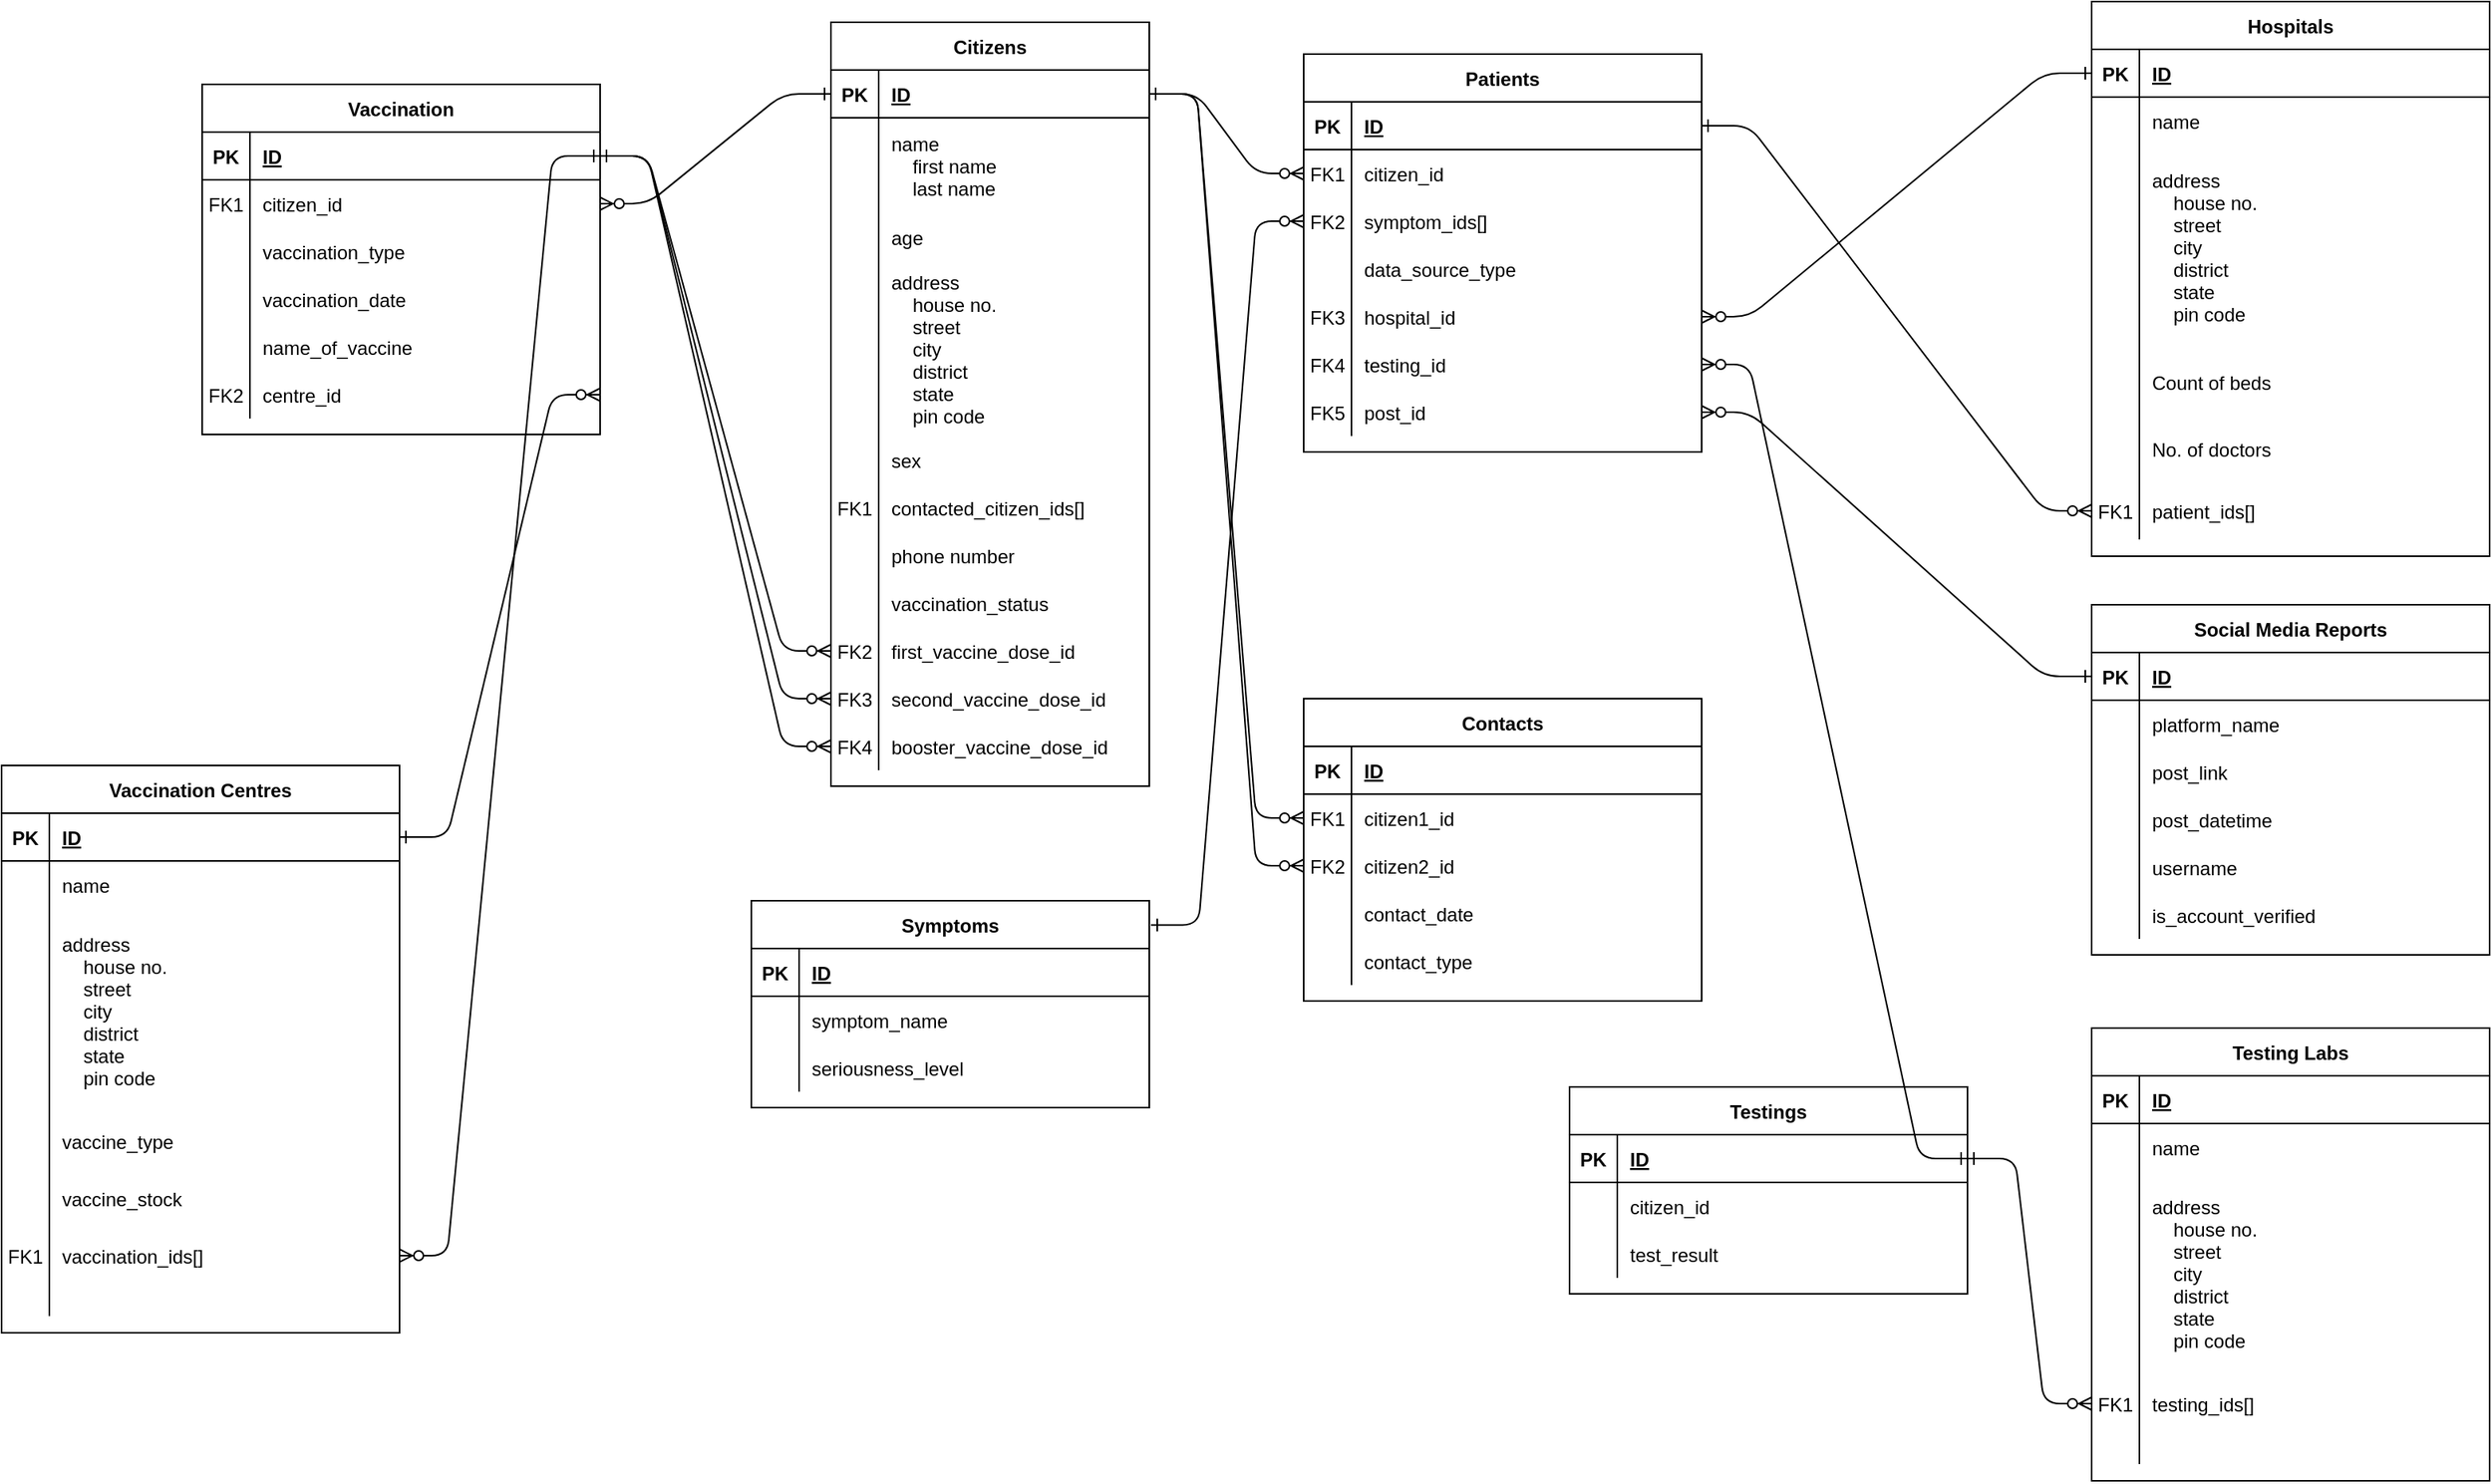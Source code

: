 <mxfile version="20.8.10" type="github">
  <diagram id="R2lEEEUBdFMjLlhIrx00" name="Page-1">
    <mxGraphModel dx="1854" dy="1015" grid="0" gridSize="10" guides="1" tooltips="1" connect="1" arrows="1" fold="1" page="1" pageScale="1" pageWidth="1654" pageHeight="1169" math="0" shadow="0" extFonts="Permanent Marker^https://fonts.googleapis.com/css?family=Permanent+Marker">
      <root>
        <mxCell id="0" />
        <mxCell id="1" parent="0" />
        <mxCell id="C-vyLk0tnHw3VtMMgP7b-1" value="" style="edgeStyle=entityRelationEdgeStyle;endArrow=ERzeroToMany;startArrow=ERone;endFill=1;startFill=0;" parent="1" source="C-vyLk0tnHw3VtMMgP7b-24" target="C-vyLk0tnHw3VtMMgP7b-6" edge="1">
          <mxGeometry width="100" height="100" relative="1" as="geometry">
            <mxPoint x="676" y="828" as="sourcePoint" />
            <mxPoint x="776" y="728" as="targetPoint" />
          </mxGeometry>
        </mxCell>
        <mxCell id="C-vyLk0tnHw3VtMMgP7b-2" value="Patients" style="shape=table;startSize=30;container=1;collapsible=1;childLayout=tableLayout;fixedRows=1;rowLines=0;fontStyle=1;align=center;resizeLast=1;" parent="1" vertex="1">
          <mxGeometry x="852" y="180" width="250" height="250" as="geometry">
            <mxRectangle x="450" y="120" width="80" height="30" as="alternateBounds" />
          </mxGeometry>
        </mxCell>
        <mxCell id="C-vyLk0tnHw3VtMMgP7b-3" value="" style="shape=partialRectangle;collapsible=0;dropTarget=0;pointerEvents=0;fillColor=none;points=[[0,0.5],[1,0.5]];portConstraint=eastwest;top=0;left=0;right=0;bottom=1;" parent="C-vyLk0tnHw3VtMMgP7b-2" vertex="1">
          <mxGeometry y="30" width="250" height="30" as="geometry" />
        </mxCell>
        <mxCell id="C-vyLk0tnHw3VtMMgP7b-4" value="PK" style="shape=partialRectangle;overflow=hidden;connectable=0;fillColor=none;top=0;left=0;bottom=0;right=0;fontStyle=1;" parent="C-vyLk0tnHw3VtMMgP7b-3" vertex="1">
          <mxGeometry width="30" height="30" as="geometry">
            <mxRectangle width="30" height="30" as="alternateBounds" />
          </mxGeometry>
        </mxCell>
        <mxCell id="C-vyLk0tnHw3VtMMgP7b-5" value="ID" style="shape=partialRectangle;overflow=hidden;connectable=0;fillColor=none;top=0;left=0;bottom=0;right=0;align=left;spacingLeft=6;fontStyle=5;" parent="C-vyLk0tnHw3VtMMgP7b-3" vertex="1">
          <mxGeometry x="30" width="220" height="30" as="geometry">
            <mxRectangle width="220" height="30" as="alternateBounds" />
          </mxGeometry>
        </mxCell>
        <mxCell id="C-vyLk0tnHw3VtMMgP7b-6" value="" style="shape=partialRectangle;collapsible=0;dropTarget=0;pointerEvents=0;fillColor=none;points=[[0,0.5],[1,0.5]];portConstraint=eastwest;top=0;left=0;right=0;bottom=0;" parent="C-vyLk0tnHw3VtMMgP7b-2" vertex="1">
          <mxGeometry y="60" width="250" height="30" as="geometry" />
        </mxCell>
        <mxCell id="C-vyLk0tnHw3VtMMgP7b-7" value="FK1" style="shape=partialRectangle;overflow=hidden;connectable=0;fillColor=none;top=0;left=0;bottom=0;right=0;" parent="C-vyLk0tnHw3VtMMgP7b-6" vertex="1">
          <mxGeometry width="30" height="30" as="geometry">
            <mxRectangle width="30" height="30" as="alternateBounds" />
          </mxGeometry>
        </mxCell>
        <mxCell id="C-vyLk0tnHw3VtMMgP7b-8" value="citizen_id" style="shape=partialRectangle;overflow=hidden;connectable=0;fillColor=none;top=0;left=0;bottom=0;right=0;align=left;spacingLeft=6;" parent="C-vyLk0tnHw3VtMMgP7b-6" vertex="1">
          <mxGeometry x="30" width="220" height="30" as="geometry">
            <mxRectangle width="220" height="30" as="alternateBounds" />
          </mxGeometry>
        </mxCell>
        <mxCell id="pZuWwQE2KL6NEf7ngU45-32" value="" style="shape=partialRectangle;collapsible=0;dropTarget=0;pointerEvents=0;fillColor=none;points=[[0,0.5],[1,0.5]];portConstraint=eastwest;top=0;left=0;right=0;bottom=0;" parent="C-vyLk0tnHw3VtMMgP7b-2" vertex="1">
          <mxGeometry y="90" width="250" height="30" as="geometry" />
        </mxCell>
        <mxCell id="pZuWwQE2KL6NEf7ngU45-33" value="FK2" style="shape=partialRectangle;overflow=hidden;connectable=0;fillColor=none;top=0;left=0;bottom=0;right=0;" parent="pZuWwQE2KL6NEf7ngU45-32" vertex="1">
          <mxGeometry width="30" height="30" as="geometry">
            <mxRectangle width="30" height="30" as="alternateBounds" />
          </mxGeometry>
        </mxCell>
        <mxCell id="pZuWwQE2KL6NEf7ngU45-34" value="symptom_ids[]" style="shape=partialRectangle;overflow=hidden;connectable=0;fillColor=none;top=0;left=0;bottom=0;right=0;align=left;spacingLeft=6;" parent="pZuWwQE2KL6NEf7ngU45-32" vertex="1">
          <mxGeometry x="30" width="220" height="30" as="geometry">
            <mxRectangle width="220" height="30" as="alternateBounds" />
          </mxGeometry>
        </mxCell>
        <mxCell id="pZuWwQE2KL6NEf7ngU45-35" value="" style="shape=partialRectangle;collapsible=0;dropTarget=0;pointerEvents=0;fillColor=none;points=[[0,0.5],[1,0.5]];portConstraint=eastwest;top=0;left=0;right=0;bottom=0;" parent="C-vyLk0tnHw3VtMMgP7b-2" vertex="1">
          <mxGeometry y="120" width="250" height="30" as="geometry" />
        </mxCell>
        <mxCell id="pZuWwQE2KL6NEf7ngU45-36" value="" style="shape=partialRectangle;overflow=hidden;connectable=0;fillColor=none;top=0;left=0;bottom=0;right=0;" parent="pZuWwQE2KL6NEf7ngU45-35" vertex="1">
          <mxGeometry width="30" height="30" as="geometry">
            <mxRectangle width="30" height="30" as="alternateBounds" />
          </mxGeometry>
        </mxCell>
        <mxCell id="pZuWwQE2KL6NEf7ngU45-37" value="data_source_type" style="shape=partialRectangle;overflow=hidden;connectable=0;fillColor=none;top=0;left=0;bottom=0;right=0;align=left;spacingLeft=6;" parent="pZuWwQE2KL6NEf7ngU45-35" vertex="1">
          <mxGeometry x="30" width="220" height="30" as="geometry">
            <mxRectangle width="220" height="30" as="alternateBounds" />
          </mxGeometry>
        </mxCell>
        <mxCell id="pZuWwQE2KL6NEf7ngU45-82" value="" style="shape=partialRectangle;collapsible=0;dropTarget=0;pointerEvents=0;fillColor=none;points=[[0,0.5],[1,0.5]];portConstraint=eastwest;top=0;left=0;right=0;bottom=0;" parent="C-vyLk0tnHw3VtMMgP7b-2" vertex="1">
          <mxGeometry y="150" width="250" height="30" as="geometry" />
        </mxCell>
        <mxCell id="pZuWwQE2KL6NEf7ngU45-83" value="FK3" style="shape=partialRectangle;overflow=hidden;connectable=0;fillColor=none;top=0;left=0;bottom=0;right=0;" parent="pZuWwQE2KL6NEf7ngU45-82" vertex="1">
          <mxGeometry width="30" height="30" as="geometry">
            <mxRectangle width="30" height="30" as="alternateBounds" />
          </mxGeometry>
        </mxCell>
        <mxCell id="pZuWwQE2KL6NEf7ngU45-84" value="hospital_id" style="shape=partialRectangle;overflow=hidden;connectable=0;fillColor=none;top=0;left=0;bottom=0;right=0;align=left;spacingLeft=6;" parent="pZuWwQE2KL6NEf7ngU45-82" vertex="1">
          <mxGeometry x="30" width="220" height="30" as="geometry">
            <mxRectangle width="220" height="30" as="alternateBounds" />
          </mxGeometry>
        </mxCell>
        <mxCell id="vZosI6e0pvsvviAVT64B-21" value="" style="shape=partialRectangle;collapsible=0;dropTarget=0;pointerEvents=0;fillColor=none;points=[[0,0.5],[1,0.5]];portConstraint=eastwest;top=0;left=0;right=0;bottom=0;" parent="C-vyLk0tnHw3VtMMgP7b-2" vertex="1">
          <mxGeometry y="180" width="250" height="30" as="geometry" />
        </mxCell>
        <mxCell id="vZosI6e0pvsvviAVT64B-22" value="FK4" style="shape=partialRectangle;overflow=hidden;connectable=0;fillColor=none;top=0;left=0;bottom=0;right=0;" parent="vZosI6e0pvsvviAVT64B-21" vertex="1">
          <mxGeometry width="30" height="30" as="geometry">
            <mxRectangle width="30" height="30" as="alternateBounds" />
          </mxGeometry>
        </mxCell>
        <mxCell id="vZosI6e0pvsvviAVT64B-23" value="testing_id" style="shape=partialRectangle;overflow=hidden;connectable=0;fillColor=none;top=0;left=0;bottom=0;right=0;align=left;spacingLeft=6;" parent="vZosI6e0pvsvviAVT64B-21" vertex="1">
          <mxGeometry x="30" width="220" height="30" as="geometry">
            <mxRectangle width="220" height="30" as="alternateBounds" />
          </mxGeometry>
        </mxCell>
        <mxCell id="C-vyLk0tnHw3VtMMgP7b-9" value="" style="shape=partialRectangle;collapsible=0;dropTarget=0;pointerEvents=0;fillColor=none;points=[[0,0.5],[1,0.5]];portConstraint=eastwest;top=0;left=0;right=0;bottom=0;" parent="C-vyLk0tnHw3VtMMgP7b-2" vertex="1">
          <mxGeometry y="210" width="250" height="30" as="geometry" />
        </mxCell>
        <mxCell id="C-vyLk0tnHw3VtMMgP7b-10" value="FK5" style="shape=partialRectangle;overflow=hidden;connectable=0;fillColor=none;top=0;left=0;bottom=0;right=0;" parent="C-vyLk0tnHw3VtMMgP7b-9" vertex="1">
          <mxGeometry width="30" height="30" as="geometry">
            <mxRectangle width="30" height="30" as="alternateBounds" />
          </mxGeometry>
        </mxCell>
        <mxCell id="C-vyLk0tnHw3VtMMgP7b-11" value="post_id" style="shape=partialRectangle;overflow=hidden;connectable=0;fillColor=none;top=0;left=0;bottom=0;right=0;align=left;spacingLeft=6;" parent="C-vyLk0tnHw3VtMMgP7b-9" vertex="1">
          <mxGeometry x="30" width="220" height="30" as="geometry">
            <mxRectangle width="220" height="30" as="alternateBounds" />
          </mxGeometry>
        </mxCell>
        <mxCell id="C-vyLk0tnHw3VtMMgP7b-13" value="Hospitals" style="shape=table;startSize=30;container=1;collapsible=1;childLayout=tableLayout;fixedRows=1;rowLines=0;fontStyle=1;align=center;resizeLast=1;" parent="1" vertex="1">
          <mxGeometry x="1347" y="147" width="250" height="348.557" as="geometry" />
        </mxCell>
        <mxCell id="C-vyLk0tnHw3VtMMgP7b-14" value="" style="shape=partialRectangle;collapsible=0;dropTarget=0;pointerEvents=0;fillColor=none;points=[[0,0.5],[1,0.5]];portConstraint=eastwest;top=0;left=0;right=0;bottom=1;" parent="C-vyLk0tnHw3VtMMgP7b-13" vertex="1">
          <mxGeometry y="30" width="250" height="30" as="geometry" />
        </mxCell>
        <mxCell id="C-vyLk0tnHw3VtMMgP7b-15" value="PK" style="shape=partialRectangle;overflow=hidden;connectable=0;fillColor=none;top=0;left=0;bottom=0;right=0;fontStyle=1;" parent="C-vyLk0tnHw3VtMMgP7b-14" vertex="1">
          <mxGeometry width="30" height="30" as="geometry">
            <mxRectangle width="30" height="30" as="alternateBounds" />
          </mxGeometry>
        </mxCell>
        <mxCell id="C-vyLk0tnHw3VtMMgP7b-16" value="ID" style="shape=partialRectangle;overflow=hidden;connectable=0;fillColor=none;top=0;left=0;bottom=0;right=0;align=left;spacingLeft=6;fontStyle=5;" parent="C-vyLk0tnHw3VtMMgP7b-14" vertex="1">
          <mxGeometry x="30" width="220" height="30" as="geometry">
            <mxRectangle width="220" height="30" as="alternateBounds" />
          </mxGeometry>
        </mxCell>
        <mxCell id="C-vyLk0tnHw3VtMMgP7b-17" value="" style="shape=partialRectangle;collapsible=0;dropTarget=0;pointerEvents=0;fillColor=none;points=[[0,0.5],[1,0.5]];portConstraint=eastwest;top=0;left=0;right=0;bottom=0;" parent="C-vyLk0tnHw3VtMMgP7b-13" vertex="1">
          <mxGeometry y="60" width="250" height="30" as="geometry" />
        </mxCell>
        <mxCell id="C-vyLk0tnHw3VtMMgP7b-18" value="" style="shape=partialRectangle;overflow=hidden;connectable=0;fillColor=none;top=0;left=0;bottom=0;right=0;" parent="C-vyLk0tnHw3VtMMgP7b-17" vertex="1">
          <mxGeometry width="30" height="30" as="geometry">
            <mxRectangle width="30" height="30" as="alternateBounds" />
          </mxGeometry>
        </mxCell>
        <mxCell id="C-vyLk0tnHw3VtMMgP7b-19" value="name" style="shape=partialRectangle;overflow=hidden;connectable=0;fillColor=none;top=0;left=0;bottom=0;right=0;align=left;spacingLeft=6;" parent="C-vyLk0tnHw3VtMMgP7b-17" vertex="1">
          <mxGeometry x="30" width="220" height="30" as="geometry">
            <mxRectangle width="220" height="30" as="alternateBounds" />
          </mxGeometry>
        </mxCell>
        <mxCell id="pZuWwQE2KL6NEf7ngU45-38" value="" style="shape=partialRectangle;collapsible=0;dropTarget=0;pointerEvents=0;fillColor=none;points=[[0,0.5],[1,0.5]];portConstraint=eastwest;top=0;left=0;right=0;bottom=0;" parent="C-vyLk0tnHw3VtMMgP7b-13" vertex="1">
          <mxGeometry y="90" width="250" height="128" as="geometry" />
        </mxCell>
        <mxCell id="pZuWwQE2KL6NEf7ngU45-39" value="" style="shape=partialRectangle;overflow=hidden;connectable=0;fillColor=none;top=0;left=0;bottom=0;right=0;" parent="pZuWwQE2KL6NEf7ngU45-38" vertex="1">
          <mxGeometry width="30" height="128" as="geometry">
            <mxRectangle width="30" height="128" as="alternateBounds" />
          </mxGeometry>
        </mxCell>
        <mxCell id="pZuWwQE2KL6NEf7ngU45-40" value="address&#xa;    house no.&#xa;    street&#xa;    city&#xa;    district&#xa;    state&#xa;    pin code" style="shape=partialRectangle;overflow=hidden;connectable=0;fillColor=none;top=0;left=0;bottom=0;right=0;align=left;spacingLeft=6;" parent="pZuWwQE2KL6NEf7ngU45-38" vertex="1">
          <mxGeometry x="30" width="220" height="128" as="geometry">
            <mxRectangle width="220" height="128" as="alternateBounds" />
          </mxGeometry>
        </mxCell>
        <mxCell id="C-vyLk0tnHw3VtMMgP7b-20" value="" style="shape=partialRectangle;collapsible=0;dropTarget=0;pointerEvents=0;fillColor=none;points=[[0,0.5],[1,0.5]];portConstraint=eastwest;top=0;left=0;right=0;bottom=0;" parent="C-vyLk0tnHw3VtMMgP7b-13" vertex="1">
          <mxGeometry y="218" width="250" height="42" as="geometry" />
        </mxCell>
        <mxCell id="C-vyLk0tnHw3VtMMgP7b-21" value="" style="shape=partialRectangle;overflow=hidden;connectable=0;fillColor=none;top=0;left=0;bottom=0;right=0;" parent="C-vyLk0tnHw3VtMMgP7b-20" vertex="1">
          <mxGeometry width="30" height="42" as="geometry">
            <mxRectangle width="30" height="42" as="alternateBounds" />
          </mxGeometry>
        </mxCell>
        <mxCell id="C-vyLk0tnHw3VtMMgP7b-22" value="Count of beds" style="shape=partialRectangle;overflow=hidden;connectable=0;fillColor=none;top=0;left=0;bottom=0;right=0;align=left;spacingLeft=6;" parent="C-vyLk0tnHw3VtMMgP7b-20" vertex="1">
          <mxGeometry x="30" width="220" height="42" as="geometry">
            <mxRectangle width="220" height="42" as="alternateBounds" />
          </mxGeometry>
        </mxCell>
        <mxCell id="pZuWwQE2KL6NEf7ngU45-43" value="" style="shape=partialRectangle;collapsible=0;dropTarget=0;pointerEvents=0;fillColor=none;points=[[0,0.5],[1,0.5]];portConstraint=eastwest;top=0;left=0;right=0;bottom=0;" parent="C-vyLk0tnHw3VtMMgP7b-13" vertex="1">
          <mxGeometry y="260" width="250" height="42" as="geometry" />
        </mxCell>
        <mxCell id="pZuWwQE2KL6NEf7ngU45-44" value="" style="shape=partialRectangle;overflow=hidden;connectable=0;fillColor=none;top=0;left=0;bottom=0;right=0;" parent="pZuWwQE2KL6NEf7ngU45-43" vertex="1">
          <mxGeometry width="30" height="42" as="geometry">
            <mxRectangle width="30" height="42" as="alternateBounds" />
          </mxGeometry>
        </mxCell>
        <mxCell id="pZuWwQE2KL6NEf7ngU45-45" value="No. of doctors" style="shape=partialRectangle;overflow=hidden;connectable=0;fillColor=none;top=0;left=0;bottom=0;right=0;align=left;spacingLeft=6;" parent="pZuWwQE2KL6NEf7ngU45-43" vertex="1">
          <mxGeometry x="30" width="220" height="42" as="geometry">
            <mxRectangle width="220" height="42" as="alternateBounds" />
          </mxGeometry>
        </mxCell>
        <mxCell id="pZuWwQE2KL6NEf7ngU45-46" value="" style="shape=partialRectangle;collapsible=0;dropTarget=0;pointerEvents=0;fillColor=none;points=[[0,0.5],[1,0.5]];portConstraint=eastwest;top=0;left=0;right=0;bottom=0;" parent="C-vyLk0tnHw3VtMMgP7b-13" vertex="1">
          <mxGeometry y="302" width="250" height="36" as="geometry" />
        </mxCell>
        <mxCell id="pZuWwQE2KL6NEf7ngU45-47" value="FK1" style="shape=partialRectangle;overflow=hidden;connectable=0;fillColor=none;top=0;left=0;bottom=0;right=0;" parent="pZuWwQE2KL6NEf7ngU45-46" vertex="1">
          <mxGeometry width="30" height="36" as="geometry">
            <mxRectangle width="30" height="36" as="alternateBounds" />
          </mxGeometry>
        </mxCell>
        <mxCell id="pZuWwQE2KL6NEf7ngU45-48" value="patient_ids[]" style="shape=partialRectangle;overflow=hidden;connectable=0;fillColor=none;top=0;left=0;bottom=0;right=0;align=left;spacingLeft=6;" parent="pZuWwQE2KL6NEf7ngU45-46" vertex="1">
          <mxGeometry x="30" width="220" height="36" as="geometry">
            <mxRectangle width="220" height="36" as="alternateBounds" />
          </mxGeometry>
        </mxCell>
        <mxCell id="C-vyLk0tnHw3VtMMgP7b-23" value="Citizens" style="shape=table;startSize=30;container=1;collapsible=1;childLayout=tableLayout;fixedRows=1;rowLines=0;fontStyle=1;align=center;resizeLast=1;" parent="1" vertex="1">
          <mxGeometry x="555" y="160" width="200" height="480" as="geometry" />
        </mxCell>
        <mxCell id="C-vyLk0tnHw3VtMMgP7b-24" value="" style="shape=partialRectangle;collapsible=0;dropTarget=0;pointerEvents=0;fillColor=none;points=[[0,0.5],[1,0.5]];portConstraint=eastwest;top=0;left=0;right=0;bottom=1;" parent="C-vyLk0tnHw3VtMMgP7b-23" vertex="1">
          <mxGeometry y="30" width="200" height="30" as="geometry" />
        </mxCell>
        <mxCell id="C-vyLk0tnHw3VtMMgP7b-25" value="PK" style="shape=partialRectangle;overflow=hidden;connectable=0;fillColor=none;top=0;left=0;bottom=0;right=0;fontStyle=1;" parent="C-vyLk0tnHw3VtMMgP7b-24" vertex="1">
          <mxGeometry width="30" height="30" as="geometry">
            <mxRectangle width="30" height="30" as="alternateBounds" />
          </mxGeometry>
        </mxCell>
        <mxCell id="C-vyLk0tnHw3VtMMgP7b-26" value="ID" style="shape=partialRectangle;overflow=hidden;connectable=0;fillColor=none;top=0;left=0;bottom=0;right=0;align=left;spacingLeft=6;fontStyle=5;" parent="C-vyLk0tnHw3VtMMgP7b-24" vertex="1">
          <mxGeometry x="30" width="170" height="30" as="geometry">
            <mxRectangle width="170" height="30" as="alternateBounds" />
          </mxGeometry>
        </mxCell>
        <mxCell id="pZuWwQE2KL6NEf7ngU45-9" value="" style="shape=partialRectangle;collapsible=0;dropTarget=0;pointerEvents=0;fillColor=none;points=[[0,0.5],[1,0.5]];portConstraint=eastwest;top=0;left=0;right=0;bottom=0;" parent="C-vyLk0tnHw3VtMMgP7b-23" vertex="1">
          <mxGeometry y="60" width="200" height="60" as="geometry" />
        </mxCell>
        <mxCell id="pZuWwQE2KL6NEf7ngU45-10" value="" style="shape=partialRectangle;overflow=hidden;connectable=0;fillColor=none;top=0;left=0;bottom=0;right=0;" parent="pZuWwQE2KL6NEf7ngU45-9" vertex="1">
          <mxGeometry width="30" height="60" as="geometry">
            <mxRectangle width="30" height="60" as="alternateBounds" />
          </mxGeometry>
        </mxCell>
        <mxCell id="pZuWwQE2KL6NEf7ngU45-11" value="name&#xa;    first name&#xa;    last name" style="shape=partialRectangle;overflow=hidden;connectable=0;fillColor=none;top=0;left=0;bottom=0;right=0;align=left;spacingLeft=6;" parent="pZuWwQE2KL6NEf7ngU45-9" vertex="1">
          <mxGeometry x="30" width="170" height="60" as="geometry">
            <mxRectangle width="170" height="60" as="alternateBounds" />
          </mxGeometry>
        </mxCell>
        <mxCell id="pZuWwQE2KL6NEf7ngU45-12" value="" style="shape=partialRectangle;collapsible=0;dropTarget=0;pointerEvents=0;fillColor=none;points=[[0,0.5],[1,0.5]];portConstraint=eastwest;top=0;left=0;right=0;bottom=0;" parent="C-vyLk0tnHw3VtMMgP7b-23" vertex="1">
          <mxGeometry y="120" width="200" height="30" as="geometry" />
        </mxCell>
        <mxCell id="pZuWwQE2KL6NEf7ngU45-13" value="" style="shape=partialRectangle;overflow=hidden;connectable=0;fillColor=none;top=0;left=0;bottom=0;right=0;" parent="pZuWwQE2KL6NEf7ngU45-12" vertex="1">
          <mxGeometry width="30" height="30" as="geometry">
            <mxRectangle width="30" height="30" as="alternateBounds" />
          </mxGeometry>
        </mxCell>
        <mxCell id="pZuWwQE2KL6NEf7ngU45-14" value="age" style="shape=partialRectangle;overflow=hidden;connectable=0;fillColor=none;top=0;left=0;bottom=0;right=0;align=left;spacingLeft=6;" parent="pZuWwQE2KL6NEf7ngU45-12" vertex="1">
          <mxGeometry x="30" width="170" height="30" as="geometry">
            <mxRectangle width="170" height="30" as="alternateBounds" />
          </mxGeometry>
        </mxCell>
        <mxCell id="pZuWwQE2KL6NEf7ngU45-15" value="" style="shape=partialRectangle;collapsible=0;dropTarget=0;pointerEvents=0;fillColor=none;points=[[0,0.5],[1,0.5]];portConstraint=eastwest;top=0;left=0;right=0;bottom=0;" parent="C-vyLk0tnHw3VtMMgP7b-23" vertex="1">
          <mxGeometry y="150" width="200" height="110" as="geometry" />
        </mxCell>
        <mxCell id="pZuWwQE2KL6NEf7ngU45-16" value="" style="shape=partialRectangle;overflow=hidden;connectable=0;fillColor=none;top=0;left=0;bottom=0;right=0;" parent="pZuWwQE2KL6NEf7ngU45-15" vertex="1">
          <mxGeometry width="30" height="110" as="geometry">
            <mxRectangle width="30" height="110" as="alternateBounds" />
          </mxGeometry>
        </mxCell>
        <mxCell id="pZuWwQE2KL6NEf7ngU45-17" value="address&#xa;    house no.&#xa;    street&#xa;    city&#xa;    district&#xa;    state&#xa;    pin code" style="shape=partialRectangle;overflow=hidden;connectable=0;fillColor=none;top=0;left=0;bottom=0;right=0;align=left;spacingLeft=6;" parent="pZuWwQE2KL6NEf7ngU45-15" vertex="1">
          <mxGeometry x="30" width="170" height="110" as="geometry">
            <mxRectangle width="170" height="110" as="alternateBounds" />
          </mxGeometry>
        </mxCell>
        <mxCell id="Z9NLoyVCGm_4PMQTNA2U-1" value="" style="shape=partialRectangle;collapsible=0;dropTarget=0;pointerEvents=0;fillColor=none;points=[[0,0.5],[1,0.5]];portConstraint=eastwest;top=0;left=0;right=0;bottom=0;" vertex="1" parent="C-vyLk0tnHw3VtMMgP7b-23">
          <mxGeometry y="260" width="200" height="30" as="geometry" />
        </mxCell>
        <mxCell id="Z9NLoyVCGm_4PMQTNA2U-2" value="" style="shape=partialRectangle;overflow=hidden;connectable=0;fillColor=none;top=0;left=0;bottom=0;right=0;" vertex="1" parent="Z9NLoyVCGm_4PMQTNA2U-1">
          <mxGeometry width="30" height="30" as="geometry">
            <mxRectangle width="30" height="30" as="alternateBounds" />
          </mxGeometry>
        </mxCell>
        <mxCell id="Z9NLoyVCGm_4PMQTNA2U-3" value="sex" style="shape=partialRectangle;overflow=hidden;connectable=0;fillColor=none;top=0;left=0;bottom=0;right=0;align=left;spacingLeft=6;" vertex="1" parent="Z9NLoyVCGm_4PMQTNA2U-1">
          <mxGeometry x="30" width="170" height="30" as="geometry">
            <mxRectangle width="170" height="30" as="alternateBounds" />
          </mxGeometry>
        </mxCell>
        <mxCell id="pZuWwQE2KL6NEf7ngU45-18" value="" style="shape=partialRectangle;collapsible=0;dropTarget=0;pointerEvents=0;fillColor=none;points=[[0,0.5],[1,0.5]];portConstraint=eastwest;top=0;left=0;right=0;bottom=0;" parent="C-vyLk0tnHw3VtMMgP7b-23" vertex="1">
          <mxGeometry y="290" width="200" height="30" as="geometry" />
        </mxCell>
        <mxCell id="pZuWwQE2KL6NEf7ngU45-19" value="FK1" style="shape=partialRectangle;overflow=hidden;connectable=0;fillColor=none;top=0;left=0;bottom=0;right=0;" parent="pZuWwQE2KL6NEf7ngU45-18" vertex="1">
          <mxGeometry width="30" height="30" as="geometry">
            <mxRectangle width="30" height="30" as="alternateBounds" />
          </mxGeometry>
        </mxCell>
        <mxCell id="pZuWwQE2KL6NEf7ngU45-20" value="contacted_citizen_ids[]" style="shape=partialRectangle;overflow=hidden;connectable=0;fillColor=none;top=0;left=0;bottom=0;right=0;align=left;spacingLeft=6;" parent="pZuWwQE2KL6NEf7ngU45-18" vertex="1">
          <mxGeometry x="30" width="170" height="30" as="geometry">
            <mxRectangle width="170" height="30" as="alternateBounds" />
          </mxGeometry>
        </mxCell>
        <mxCell id="pZuWwQE2KL6NEf7ngU45-130" value="" style="shape=partialRectangle;collapsible=0;dropTarget=0;pointerEvents=0;fillColor=none;points=[[0,0.5],[1,0.5]];portConstraint=eastwest;top=0;left=0;right=0;bottom=0;" parent="C-vyLk0tnHw3VtMMgP7b-23" vertex="1">
          <mxGeometry y="320" width="200" height="30" as="geometry" />
        </mxCell>
        <mxCell id="pZuWwQE2KL6NEf7ngU45-131" value="" style="shape=partialRectangle;overflow=hidden;connectable=0;fillColor=none;top=0;left=0;bottom=0;right=0;" parent="pZuWwQE2KL6NEf7ngU45-130" vertex="1">
          <mxGeometry width="30" height="30" as="geometry">
            <mxRectangle width="30" height="30" as="alternateBounds" />
          </mxGeometry>
        </mxCell>
        <mxCell id="pZuWwQE2KL6NEf7ngU45-132" value="phone number" style="shape=partialRectangle;overflow=hidden;connectable=0;fillColor=none;top=0;left=0;bottom=0;right=0;align=left;spacingLeft=6;" parent="pZuWwQE2KL6NEf7ngU45-130" vertex="1">
          <mxGeometry x="30" width="170" height="30" as="geometry">
            <mxRectangle width="170" height="30" as="alternateBounds" />
          </mxGeometry>
        </mxCell>
        <mxCell id="pZuWwQE2KL6NEf7ngU45-133" value="" style="shape=partialRectangle;collapsible=0;dropTarget=0;pointerEvents=0;fillColor=none;points=[[0,0.5],[1,0.5]];portConstraint=eastwest;top=0;left=0;right=0;bottom=0;" parent="C-vyLk0tnHw3VtMMgP7b-23" vertex="1">
          <mxGeometry y="350" width="200" height="30" as="geometry" />
        </mxCell>
        <mxCell id="pZuWwQE2KL6NEf7ngU45-134" value="" style="shape=partialRectangle;overflow=hidden;connectable=0;fillColor=none;top=0;left=0;bottom=0;right=0;" parent="pZuWwQE2KL6NEf7ngU45-133" vertex="1">
          <mxGeometry width="30" height="30" as="geometry">
            <mxRectangle width="30" height="30" as="alternateBounds" />
          </mxGeometry>
        </mxCell>
        <mxCell id="pZuWwQE2KL6NEf7ngU45-135" value="vaccination_status" style="shape=partialRectangle;overflow=hidden;connectable=0;fillColor=none;top=0;left=0;bottom=0;right=0;align=left;spacingLeft=6;" parent="pZuWwQE2KL6NEf7ngU45-133" vertex="1">
          <mxGeometry x="30" width="170" height="30" as="geometry">
            <mxRectangle width="170" height="30" as="alternateBounds" />
          </mxGeometry>
        </mxCell>
        <mxCell id="pZuWwQE2KL6NEf7ngU45-136" value="" style="shape=partialRectangle;collapsible=0;dropTarget=0;pointerEvents=0;fillColor=none;points=[[0,0.5],[1,0.5]];portConstraint=eastwest;top=0;left=0;right=0;bottom=0;" parent="C-vyLk0tnHw3VtMMgP7b-23" vertex="1">
          <mxGeometry y="380" width="200" height="30" as="geometry" />
        </mxCell>
        <mxCell id="pZuWwQE2KL6NEf7ngU45-137" value="FK2" style="shape=partialRectangle;overflow=hidden;connectable=0;fillColor=none;top=0;left=0;bottom=0;right=0;" parent="pZuWwQE2KL6NEf7ngU45-136" vertex="1">
          <mxGeometry width="30" height="30" as="geometry">
            <mxRectangle width="30" height="30" as="alternateBounds" />
          </mxGeometry>
        </mxCell>
        <mxCell id="pZuWwQE2KL6NEf7ngU45-138" value="first_vaccine_dose_id" style="shape=partialRectangle;overflow=hidden;connectable=0;fillColor=none;top=0;left=0;bottom=0;right=0;align=left;spacingLeft=6;" parent="pZuWwQE2KL6NEf7ngU45-136" vertex="1">
          <mxGeometry x="30" width="170" height="30" as="geometry">
            <mxRectangle width="170" height="30" as="alternateBounds" />
          </mxGeometry>
        </mxCell>
        <mxCell id="pZuWwQE2KL6NEf7ngU45-139" value="" style="shape=partialRectangle;collapsible=0;dropTarget=0;pointerEvents=0;fillColor=none;points=[[0,0.5],[1,0.5]];portConstraint=eastwest;top=0;left=0;right=0;bottom=0;" parent="C-vyLk0tnHw3VtMMgP7b-23" vertex="1">
          <mxGeometry y="410" width="200" height="30" as="geometry" />
        </mxCell>
        <mxCell id="pZuWwQE2KL6NEf7ngU45-140" value="FK3" style="shape=partialRectangle;overflow=hidden;connectable=0;fillColor=none;top=0;left=0;bottom=0;right=0;" parent="pZuWwQE2KL6NEf7ngU45-139" vertex="1">
          <mxGeometry width="30" height="30" as="geometry">
            <mxRectangle width="30" height="30" as="alternateBounds" />
          </mxGeometry>
        </mxCell>
        <mxCell id="pZuWwQE2KL6NEf7ngU45-141" value="second_vaccine_dose_id" style="shape=partialRectangle;overflow=hidden;connectable=0;fillColor=none;top=0;left=0;bottom=0;right=0;align=left;spacingLeft=6;" parent="pZuWwQE2KL6NEf7ngU45-139" vertex="1">
          <mxGeometry x="30" width="170" height="30" as="geometry">
            <mxRectangle width="170" height="30" as="alternateBounds" />
          </mxGeometry>
        </mxCell>
        <mxCell id="C-vyLk0tnHw3VtMMgP7b-27" value="" style="shape=partialRectangle;collapsible=0;dropTarget=0;pointerEvents=0;fillColor=none;points=[[0,0.5],[1,0.5]];portConstraint=eastwest;top=0;left=0;right=0;bottom=0;" parent="C-vyLk0tnHw3VtMMgP7b-23" vertex="1">
          <mxGeometry y="440" width="200" height="30" as="geometry" />
        </mxCell>
        <mxCell id="C-vyLk0tnHw3VtMMgP7b-28" value="FK4" style="shape=partialRectangle;overflow=hidden;connectable=0;fillColor=none;top=0;left=0;bottom=0;right=0;" parent="C-vyLk0tnHw3VtMMgP7b-27" vertex="1">
          <mxGeometry width="30" height="30" as="geometry">
            <mxRectangle width="30" height="30" as="alternateBounds" />
          </mxGeometry>
        </mxCell>
        <mxCell id="C-vyLk0tnHw3VtMMgP7b-29" value="booster_vaccine_dose_id" style="shape=partialRectangle;overflow=hidden;connectable=0;fillColor=none;top=0;left=0;bottom=0;right=0;align=left;spacingLeft=6;" parent="C-vyLk0tnHw3VtMMgP7b-27" vertex="1">
          <mxGeometry x="30" width="170" height="30" as="geometry">
            <mxRectangle width="170" height="30" as="alternateBounds" />
          </mxGeometry>
        </mxCell>
        <mxCell id="pZuWwQE2KL6NEf7ngU45-21" value="Symptoms" style="shape=table;startSize=30;container=1;collapsible=1;childLayout=tableLayout;fixedRows=1;rowLines=0;fontStyle=1;align=center;resizeLast=1;" parent="1" vertex="1">
          <mxGeometry x="505" y="712" width="250" height="130" as="geometry">
            <mxRectangle x="450" y="120" width="80" height="30" as="alternateBounds" />
          </mxGeometry>
        </mxCell>
        <mxCell id="pZuWwQE2KL6NEf7ngU45-22" value="" style="shape=partialRectangle;collapsible=0;dropTarget=0;pointerEvents=0;fillColor=none;points=[[0,0.5],[1,0.5]];portConstraint=eastwest;top=0;left=0;right=0;bottom=1;" parent="pZuWwQE2KL6NEf7ngU45-21" vertex="1">
          <mxGeometry y="30" width="250" height="30" as="geometry" />
        </mxCell>
        <mxCell id="pZuWwQE2KL6NEf7ngU45-23" value="PK" style="shape=partialRectangle;overflow=hidden;connectable=0;fillColor=none;top=0;left=0;bottom=0;right=0;fontStyle=1;" parent="pZuWwQE2KL6NEf7ngU45-22" vertex="1">
          <mxGeometry width="30" height="30" as="geometry">
            <mxRectangle width="30" height="30" as="alternateBounds" />
          </mxGeometry>
        </mxCell>
        <mxCell id="pZuWwQE2KL6NEf7ngU45-24" value="ID" style="shape=partialRectangle;overflow=hidden;connectable=0;fillColor=none;top=0;left=0;bottom=0;right=0;align=left;spacingLeft=6;fontStyle=5;" parent="pZuWwQE2KL6NEf7ngU45-22" vertex="1">
          <mxGeometry x="30" width="220" height="30" as="geometry">
            <mxRectangle width="220" height="30" as="alternateBounds" />
          </mxGeometry>
        </mxCell>
        <mxCell id="pZuWwQE2KL6NEf7ngU45-25" value="" style="shape=partialRectangle;collapsible=0;dropTarget=0;pointerEvents=0;fillColor=none;points=[[0,0.5],[1,0.5]];portConstraint=eastwest;top=0;left=0;right=0;bottom=0;" parent="pZuWwQE2KL6NEf7ngU45-21" vertex="1">
          <mxGeometry y="60" width="250" height="30" as="geometry" />
        </mxCell>
        <mxCell id="pZuWwQE2KL6NEf7ngU45-26" value="" style="shape=partialRectangle;overflow=hidden;connectable=0;fillColor=none;top=0;left=0;bottom=0;right=0;" parent="pZuWwQE2KL6NEf7ngU45-25" vertex="1">
          <mxGeometry width="30" height="30" as="geometry">
            <mxRectangle width="30" height="30" as="alternateBounds" />
          </mxGeometry>
        </mxCell>
        <mxCell id="pZuWwQE2KL6NEf7ngU45-27" value="symptom_name" style="shape=partialRectangle;overflow=hidden;connectable=0;fillColor=none;top=0;left=0;bottom=0;right=0;align=left;spacingLeft=6;" parent="pZuWwQE2KL6NEf7ngU45-25" vertex="1">
          <mxGeometry x="30" width="220" height="30" as="geometry">
            <mxRectangle width="220" height="30" as="alternateBounds" />
          </mxGeometry>
        </mxCell>
        <mxCell id="pZuWwQE2KL6NEf7ngU45-28" value="" style="shape=partialRectangle;collapsible=0;dropTarget=0;pointerEvents=0;fillColor=none;points=[[0,0.5],[1,0.5]];portConstraint=eastwest;top=0;left=0;right=0;bottom=0;" parent="pZuWwQE2KL6NEf7ngU45-21" vertex="1">
          <mxGeometry y="90" width="250" height="30" as="geometry" />
        </mxCell>
        <mxCell id="pZuWwQE2KL6NEf7ngU45-29" value="" style="shape=partialRectangle;overflow=hidden;connectable=0;fillColor=none;top=0;left=0;bottom=0;right=0;" parent="pZuWwQE2KL6NEf7ngU45-28" vertex="1">
          <mxGeometry width="30" height="30" as="geometry">
            <mxRectangle width="30" height="30" as="alternateBounds" />
          </mxGeometry>
        </mxCell>
        <mxCell id="pZuWwQE2KL6NEf7ngU45-30" value="seriousness_level" style="shape=partialRectangle;overflow=hidden;connectable=0;fillColor=none;top=0;left=0;bottom=0;right=0;align=left;spacingLeft=6;" parent="pZuWwQE2KL6NEf7ngU45-28" vertex="1">
          <mxGeometry x="30" width="220" height="30" as="geometry">
            <mxRectangle width="220" height="30" as="alternateBounds" />
          </mxGeometry>
        </mxCell>
        <mxCell id="pZuWwQE2KL6NEf7ngU45-31" value="" style="edgeStyle=entityRelationEdgeStyle;endArrow=ERzeroToMany;startArrow=ERone;endFill=1;startFill=0;exitX=1.004;exitY=0.117;exitDx=0;exitDy=0;exitPerimeter=0;entryX=0;entryY=0.5;entryDx=0;entryDy=0;" parent="1" source="pZuWwQE2KL6NEf7ngU45-21" target="pZuWwQE2KL6NEf7ngU45-32" edge="1">
          <mxGeometry width="100" height="100" relative="1" as="geometry">
            <mxPoint x="618" y="581" as="sourcePoint" />
            <mxPoint x="742" y="834" as="targetPoint" />
          </mxGeometry>
        </mxCell>
        <mxCell id="C-vyLk0tnHw3VtMMgP7b-12" value="" style="edgeStyle=entityRelationEdgeStyle;endArrow=ERzeroToMany;startArrow=ERone;endFill=1;startFill=0;entryX=1;entryY=0.5;entryDx=0;entryDy=0;exitX=0;exitY=0.5;exitDx=0;exitDy=0;" parent="1" source="C-vyLk0tnHw3VtMMgP7b-14" target="pZuWwQE2KL6NEf7ngU45-82" edge="1">
          <mxGeometry width="100" height="100" relative="1" as="geometry">
            <mxPoint x="693" y="668.364" as="sourcePoint" />
            <mxPoint x="708" y="551" as="targetPoint" />
          </mxGeometry>
        </mxCell>
        <mxCell id="pZuWwQE2KL6NEf7ngU45-49" value="" style="edgeStyle=entityRelationEdgeStyle;endArrow=ERzeroToMany;startArrow=ERone;endFill=1;startFill=0;exitX=1;exitY=0.5;exitDx=0;exitDy=0;entryX=0;entryY=0.5;entryDx=0;entryDy=0;" parent="1" source="C-vyLk0tnHw3VtMMgP7b-3" target="pZuWwQE2KL6NEf7ngU45-46" edge="1">
          <mxGeometry width="100" height="100" relative="1" as="geometry">
            <mxPoint x="1058" y="585" as="sourcePoint" />
            <mxPoint x="1031" y="593" as="targetPoint" />
          </mxGeometry>
        </mxCell>
        <mxCell id="pZuWwQE2KL6NEf7ngU45-50" value="Testing Labs" style="shape=table;startSize=30;container=1;collapsible=1;childLayout=tableLayout;fixedRows=1;rowLines=0;fontStyle=1;align=center;resizeLast=1;" parent="1" vertex="1">
          <mxGeometry x="1347" y="792" width="250" height="284.557" as="geometry" />
        </mxCell>
        <mxCell id="pZuWwQE2KL6NEf7ngU45-51" value="" style="shape=partialRectangle;collapsible=0;dropTarget=0;pointerEvents=0;fillColor=none;points=[[0,0.5],[1,0.5]];portConstraint=eastwest;top=0;left=0;right=0;bottom=1;" parent="pZuWwQE2KL6NEf7ngU45-50" vertex="1">
          <mxGeometry y="30" width="250" height="30" as="geometry" />
        </mxCell>
        <mxCell id="pZuWwQE2KL6NEf7ngU45-52" value="PK" style="shape=partialRectangle;overflow=hidden;connectable=0;fillColor=none;top=0;left=0;bottom=0;right=0;fontStyle=1;" parent="pZuWwQE2KL6NEf7ngU45-51" vertex="1">
          <mxGeometry width="30" height="30" as="geometry">
            <mxRectangle width="30" height="30" as="alternateBounds" />
          </mxGeometry>
        </mxCell>
        <mxCell id="pZuWwQE2KL6NEf7ngU45-53" value="ID" style="shape=partialRectangle;overflow=hidden;connectable=0;fillColor=none;top=0;left=0;bottom=0;right=0;align=left;spacingLeft=6;fontStyle=5;" parent="pZuWwQE2KL6NEf7ngU45-51" vertex="1">
          <mxGeometry x="30" width="220" height="30" as="geometry">
            <mxRectangle width="220" height="30" as="alternateBounds" />
          </mxGeometry>
        </mxCell>
        <mxCell id="pZuWwQE2KL6NEf7ngU45-54" value="" style="shape=partialRectangle;collapsible=0;dropTarget=0;pointerEvents=0;fillColor=none;points=[[0,0.5],[1,0.5]];portConstraint=eastwest;top=0;left=0;right=0;bottom=0;" parent="pZuWwQE2KL6NEf7ngU45-50" vertex="1">
          <mxGeometry y="60" width="250" height="30" as="geometry" />
        </mxCell>
        <mxCell id="pZuWwQE2KL6NEf7ngU45-55" value="" style="shape=partialRectangle;overflow=hidden;connectable=0;fillColor=none;top=0;left=0;bottom=0;right=0;" parent="pZuWwQE2KL6NEf7ngU45-54" vertex="1">
          <mxGeometry width="30" height="30" as="geometry">
            <mxRectangle width="30" height="30" as="alternateBounds" />
          </mxGeometry>
        </mxCell>
        <mxCell id="pZuWwQE2KL6NEf7ngU45-56" value="name" style="shape=partialRectangle;overflow=hidden;connectable=0;fillColor=none;top=0;left=0;bottom=0;right=0;align=left;spacingLeft=6;" parent="pZuWwQE2KL6NEf7ngU45-54" vertex="1">
          <mxGeometry x="30" width="220" height="30" as="geometry">
            <mxRectangle width="220" height="30" as="alternateBounds" />
          </mxGeometry>
        </mxCell>
        <mxCell id="pZuWwQE2KL6NEf7ngU45-57" value="" style="shape=partialRectangle;collapsible=0;dropTarget=0;pointerEvents=0;fillColor=none;points=[[0,0.5],[1,0.5]];portConstraint=eastwest;top=0;left=0;right=0;bottom=0;" parent="pZuWwQE2KL6NEf7ngU45-50" vertex="1">
          <mxGeometry y="90" width="250" height="128" as="geometry" />
        </mxCell>
        <mxCell id="pZuWwQE2KL6NEf7ngU45-58" value="" style="shape=partialRectangle;overflow=hidden;connectable=0;fillColor=none;top=0;left=0;bottom=0;right=0;" parent="pZuWwQE2KL6NEf7ngU45-57" vertex="1">
          <mxGeometry width="30" height="128" as="geometry">
            <mxRectangle width="30" height="128" as="alternateBounds" />
          </mxGeometry>
        </mxCell>
        <mxCell id="pZuWwQE2KL6NEf7ngU45-59" value="address&#xa;    house no.&#xa;    street&#xa;    city&#xa;    district&#xa;    state&#xa;    pin code" style="shape=partialRectangle;overflow=hidden;connectable=0;fillColor=none;top=0;left=0;bottom=0;right=0;align=left;spacingLeft=6;" parent="pZuWwQE2KL6NEf7ngU45-57" vertex="1">
          <mxGeometry x="30" width="220" height="128" as="geometry">
            <mxRectangle width="220" height="128" as="alternateBounds" />
          </mxGeometry>
        </mxCell>
        <mxCell id="pZuWwQE2KL6NEf7ngU45-66" value="" style="shape=partialRectangle;collapsible=0;dropTarget=0;pointerEvents=0;fillColor=none;points=[[0,0.5],[1,0.5]];portConstraint=eastwest;top=0;left=0;right=0;bottom=0;" parent="pZuWwQE2KL6NEf7ngU45-50" vertex="1">
          <mxGeometry y="218" width="250" height="36" as="geometry" />
        </mxCell>
        <mxCell id="pZuWwQE2KL6NEf7ngU45-67" value="FK1" style="shape=partialRectangle;overflow=hidden;connectable=0;fillColor=none;top=0;left=0;bottom=0;right=0;" parent="pZuWwQE2KL6NEf7ngU45-66" vertex="1">
          <mxGeometry width="30" height="36" as="geometry">
            <mxRectangle width="30" height="36" as="alternateBounds" />
          </mxGeometry>
        </mxCell>
        <mxCell id="pZuWwQE2KL6NEf7ngU45-68" value="testing_ids[]" style="shape=partialRectangle;overflow=hidden;connectable=0;fillColor=none;top=0;left=0;bottom=0;right=0;align=left;spacingLeft=6;" parent="pZuWwQE2KL6NEf7ngU45-66" vertex="1">
          <mxGeometry x="30" width="220" height="36" as="geometry">
            <mxRectangle width="220" height="36" as="alternateBounds" />
          </mxGeometry>
        </mxCell>
        <mxCell id="pZuWwQE2KL6NEf7ngU45-63" value="" style="shape=partialRectangle;collapsible=0;dropTarget=0;pointerEvents=0;fillColor=none;points=[[0,0.5],[1,0.5]];portConstraint=eastwest;top=0;left=0;right=0;bottom=0;" parent="pZuWwQE2KL6NEf7ngU45-50" vertex="1">
          <mxGeometry y="254" width="250" height="20" as="geometry" />
        </mxCell>
        <mxCell id="pZuWwQE2KL6NEf7ngU45-64" value="" style="shape=partialRectangle;overflow=hidden;connectable=0;fillColor=none;top=0;left=0;bottom=0;right=0;" parent="pZuWwQE2KL6NEf7ngU45-63" vertex="1">
          <mxGeometry width="30" height="20" as="geometry">
            <mxRectangle width="30" height="20" as="alternateBounds" />
          </mxGeometry>
        </mxCell>
        <mxCell id="pZuWwQE2KL6NEf7ngU45-65" value="" style="shape=partialRectangle;overflow=hidden;connectable=0;fillColor=none;top=0;left=0;bottom=0;right=0;align=left;spacingLeft=6;" parent="pZuWwQE2KL6NEf7ngU45-63" vertex="1">
          <mxGeometry x="30" width="220" height="20" as="geometry">
            <mxRectangle width="220" height="20" as="alternateBounds" />
          </mxGeometry>
        </mxCell>
        <mxCell id="pZuWwQE2KL6NEf7ngU45-71" value="Testings" style="shape=table;startSize=30;container=1;collapsible=1;childLayout=tableLayout;fixedRows=1;rowLines=0;fontStyle=1;align=center;resizeLast=1;" parent="1" vertex="1">
          <mxGeometry x="1019" y="829" width="250" height="130" as="geometry">
            <mxRectangle x="450" y="120" width="80" height="30" as="alternateBounds" />
          </mxGeometry>
        </mxCell>
        <mxCell id="pZuWwQE2KL6NEf7ngU45-72" value="" style="shape=partialRectangle;collapsible=0;dropTarget=0;pointerEvents=0;fillColor=none;points=[[0,0.5],[1,0.5]];portConstraint=eastwest;top=0;left=0;right=0;bottom=1;" parent="pZuWwQE2KL6NEf7ngU45-71" vertex="1">
          <mxGeometry y="30" width="250" height="30" as="geometry" />
        </mxCell>
        <mxCell id="pZuWwQE2KL6NEf7ngU45-73" value="PK" style="shape=partialRectangle;overflow=hidden;connectable=0;fillColor=none;top=0;left=0;bottom=0;right=0;fontStyle=1;" parent="pZuWwQE2KL6NEf7ngU45-72" vertex="1">
          <mxGeometry width="30" height="30" as="geometry">
            <mxRectangle width="30" height="30" as="alternateBounds" />
          </mxGeometry>
        </mxCell>
        <mxCell id="pZuWwQE2KL6NEf7ngU45-74" value="ID" style="shape=partialRectangle;overflow=hidden;connectable=0;fillColor=none;top=0;left=0;bottom=0;right=0;align=left;spacingLeft=6;fontStyle=5;" parent="pZuWwQE2KL6NEf7ngU45-72" vertex="1">
          <mxGeometry x="30" width="220" height="30" as="geometry">
            <mxRectangle width="220" height="30" as="alternateBounds" />
          </mxGeometry>
        </mxCell>
        <mxCell id="pZuWwQE2KL6NEf7ngU45-75" value="" style="shape=partialRectangle;collapsible=0;dropTarget=0;pointerEvents=0;fillColor=none;points=[[0,0.5],[1,0.5]];portConstraint=eastwest;top=0;left=0;right=0;bottom=0;" parent="pZuWwQE2KL6NEf7ngU45-71" vertex="1">
          <mxGeometry y="60" width="250" height="30" as="geometry" />
        </mxCell>
        <mxCell id="pZuWwQE2KL6NEf7ngU45-76" value="" style="shape=partialRectangle;overflow=hidden;connectable=0;fillColor=none;top=0;left=0;bottom=0;right=0;" parent="pZuWwQE2KL6NEf7ngU45-75" vertex="1">
          <mxGeometry width="30" height="30" as="geometry">
            <mxRectangle width="30" height="30" as="alternateBounds" />
          </mxGeometry>
        </mxCell>
        <mxCell id="pZuWwQE2KL6NEf7ngU45-77" value="citizen_id" style="shape=partialRectangle;overflow=hidden;connectable=0;fillColor=none;top=0;left=0;bottom=0;right=0;align=left;spacingLeft=6;" parent="pZuWwQE2KL6NEf7ngU45-75" vertex="1">
          <mxGeometry x="30" width="220" height="30" as="geometry">
            <mxRectangle width="220" height="30" as="alternateBounds" />
          </mxGeometry>
        </mxCell>
        <mxCell id="pZuWwQE2KL6NEf7ngU45-78" value="" style="shape=partialRectangle;collapsible=0;dropTarget=0;pointerEvents=0;fillColor=none;points=[[0,0.5],[1,0.5]];portConstraint=eastwest;top=0;left=0;right=0;bottom=0;" parent="pZuWwQE2KL6NEf7ngU45-71" vertex="1">
          <mxGeometry y="90" width="250" height="30" as="geometry" />
        </mxCell>
        <mxCell id="pZuWwQE2KL6NEf7ngU45-79" value="" style="shape=partialRectangle;overflow=hidden;connectable=0;fillColor=none;top=0;left=0;bottom=0;right=0;" parent="pZuWwQE2KL6NEf7ngU45-78" vertex="1">
          <mxGeometry width="30" height="30" as="geometry">
            <mxRectangle width="30" height="30" as="alternateBounds" />
          </mxGeometry>
        </mxCell>
        <mxCell id="pZuWwQE2KL6NEf7ngU45-80" value="test_result" style="shape=partialRectangle;overflow=hidden;connectable=0;fillColor=none;top=0;left=0;bottom=0;right=0;align=left;spacingLeft=6;" parent="pZuWwQE2KL6NEf7ngU45-78" vertex="1">
          <mxGeometry x="30" width="220" height="30" as="geometry">
            <mxRectangle width="220" height="30" as="alternateBounds" />
          </mxGeometry>
        </mxCell>
        <mxCell id="pZuWwQE2KL6NEf7ngU45-81" value="" style="edgeStyle=entityRelationEdgeStyle;endArrow=ERzeroToMany;startArrow=ERone;endFill=1;startFill=0;exitX=1;exitY=0.5;exitDx=0;exitDy=0;entryX=0;entryY=0.5;entryDx=0;entryDy=0;" parent="1" source="pZuWwQE2KL6NEf7ngU45-72" target="pZuWwQE2KL6NEf7ngU45-66" edge="1">
          <mxGeometry width="100" height="100" relative="1" as="geometry">
            <mxPoint x="1003" y="966" as="sourcePoint" />
            <mxPoint x="912" y="815" as="targetPoint" />
          </mxGeometry>
        </mxCell>
        <mxCell id="pZuWwQE2KL6NEf7ngU45-86" value="" style="edgeStyle=entityRelationEdgeStyle;endArrow=ERzeroToMany;startArrow=ERone;endFill=1;startFill=0;exitX=1;exitY=0.5;exitDx=0;exitDy=0;entryX=1;entryY=0.5;entryDx=0;entryDy=0;" parent="1" source="pZuWwQE2KL6NEf7ngU45-72" target="vZosI6e0pvsvviAVT64B-21" edge="1">
          <mxGeometry width="100" height="100" relative="1" as="geometry">
            <mxPoint x="934" y="672" as="sourcePoint" />
            <mxPoint x="1085" y="713" as="targetPoint" />
          </mxGeometry>
        </mxCell>
        <mxCell id="pZuWwQE2KL6NEf7ngU45-87" value="Vaccination Centres" style="shape=table;startSize=30;container=1;collapsible=1;childLayout=tableLayout;fixedRows=1;rowLines=0;fontStyle=1;align=center;resizeLast=1;" parent="1" vertex="1">
          <mxGeometry x="34" y="627" width="250" height="356.557" as="geometry" />
        </mxCell>
        <mxCell id="pZuWwQE2KL6NEf7ngU45-88" value="" style="shape=partialRectangle;collapsible=0;dropTarget=0;pointerEvents=0;fillColor=none;points=[[0,0.5],[1,0.5]];portConstraint=eastwest;top=0;left=0;right=0;bottom=1;" parent="pZuWwQE2KL6NEf7ngU45-87" vertex="1">
          <mxGeometry y="30" width="250" height="30" as="geometry" />
        </mxCell>
        <mxCell id="pZuWwQE2KL6NEf7ngU45-89" value="PK" style="shape=partialRectangle;overflow=hidden;connectable=0;fillColor=none;top=0;left=0;bottom=0;right=0;fontStyle=1;" parent="pZuWwQE2KL6NEf7ngU45-88" vertex="1">
          <mxGeometry width="30" height="30" as="geometry">
            <mxRectangle width="30" height="30" as="alternateBounds" />
          </mxGeometry>
        </mxCell>
        <mxCell id="pZuWwQE2KL6NEf7ngU45-90" value="ID" style="shape=partialRectangle;overflow=hidden;connectable=0;fillColor=none;top=0;left=0;bottom=0;right=0;align=left;spacingLeft=6;fontStyle=5;" parent="pZuWwQE2KL6NEf7ngU45-88" vertex="1">
          <mxGeometry x="30" width="220" height="30" as="geometry">
            <mxRectangle width="220" height="30" as="alternateBounds" />
          </mxGeometry>
        </mxCell>
        <mxCell id="pZuWwQE2KL6NEf7ngU45-91" value="" style="shape=partialRectangle;collapsible=0;dropTarget=0;pointerEvents=0;fillColor=none;points=[[0,0.5],[1,0.5]];portConstraint=eastwest;top=0;left=0;right=0;bottom=0;" parent="pZuWwQE2KL6NEf7ngU45-87" vertex="1">
          <mxGeometry y="60" width="250" height="30" as="geometry" />
        </mxCell>
        <mxCell id="pZuWwQE2KL6NEf7ngU45-92" value="" style="shape=partialRectangle;overflow=hidden;connectable=0;fillColor=none;top=0;left=0;bottom=0;right=0;" parent="pZuWwQE2KL6NEf7ngU45-91" vertex="1">
          <mxGeometry width="30" height="30" as="geometry">
            <mxRectangle width="30" height="30" as="alternateBounds" />
          </mxGeometry>
        </mxCell>
        <mxCell id="pZuWwQE2KL6NEf7ngU45-93" value="name" style="shape=partialRectangle;overflow=hidden;connectable=0;fillColor=none;top=0;left=0;bottom=0;right=0;align=left;spacingLeft=6;" parent="pZuWwQE2KL6NEf7ngU45-91" vertex="1">
          <mxGeometry x="30" width="220" height="30" as="geometry">
            <mxRectangle width="220" height="30" as="alternateBounds" />
          </mxGeometry>
        </mxCell>
        <mxCell id="pZuWwQE2KL6NEf7ngU45-94" value="" style="shape=partialRectangle;collapsible=0;dropTarget=0;pointerEvents=0;fillColor=none;points=[[0,0.5],[1,0.5]];portConstraint=eastwest;top=0;left=0;right=0;bottom=0;" parent="pZuWwQE2KL6NEf7ngU45-87" vertex="1">
          <mxGeometry y="90" width="250" height="128" as="geometry" />
        </mxCell>
        <mxCell id="pZuWwQE2KL6NEf7ngU45-95" value="" style="shape=partialRectangle;overflow=hidden;connectable=0;fillColor=none;top=0;left=0;bottom=0;right=0;" parent="pZuWwQE2KL6NEf7ngU45-94" vertex="1">
          <mxGeometry width="30" height="128" as="geometry">
            <mxRectangle width="30" height="128" as="alternateBounds" />
          </mxGeometry>
        </mxCell>
        <mxCell id="pZuWwQE2KL6NEf7ngU45-96" value="address&#xa;    house no.&#xa;    street&#xa;    city&#xa;    district&#xa;    state&#xa;    pin code" style="shape=partialRectangle;overflow=hidden;connectable=0;fillColor=none;top=0;left=0;bottom=0;right=0;align=left;spacingLeft=6;" parent="pZuWwQE2KL6NEf7ngU45-94" vertex="1">
          <mxGeometry x="30" width="220" height="128" as="geometry">
            <mxRectangle width="220" height="128" as="alternateBounds" />
          </mxGeometry>
        </mxCell>
        <mxCell id="pZuWwQE2KL6NEf7ngU45-106" value="" style="shape=partialRectangle;collapsible=0;dropTarget=0;pointerEvents=0;fillColor=none;points=[[0,0.5],[1,0.5]];portConstraint=eastwest;top=0;left=0;right=0;bottom=0;" parent="pZuWwQE2KL6NEf7ngU45-87" vertex="1">
          <mxGeometry y="218" width="250" height="36" as="geometry" />
        </mxCell>
        <mxCell id="pZuWwQE2KL6NEf7ngU45-107" value="" style="shape=partialRectangle;overflow=hidden;connectable=0;fillColor=none;top=0;left=0;bottom=0;right=0;" parent="pZuWwQE2KL6NEf7ngU45-106" vertex="1">
          <mxGeometry width="30" height="36" as="geometry">
            <mxRectangle width="30" height="36" as="alternateBounds" />
          </mxGeometry>
        </mxCell>
        <mxCell id="pZuWwQE2KL6NEf7ngU45-108" value="vaccine_type" style="shape=partialRectangle;overflow=hidden;connectable=0;fillColor=none;top=0;left=0;bottom=0;right=0;align=left;spacingLeft=6;" parent="pZuWwQE2KL6NEf7ngU45-106" vertex="1">
          <mxGeometry x="30" width="220" height="36" as="geometry">
            <mxRectangle width="220" height="36" as="alternateBounds" />
          </mxGeometry>
        </mxCell>
        <mxCell id="pZuWwQE2KL6NEf7ngU45-103" value="" style="shape=partialRectangle;collapsible=0;dropTarget=0;pointerEvents=0;fillColor=none;points=[[0,0.5],[1,0.5]];portConstraint=eastwest;top=0;left=0;right=0;bottom=0;" parent="pZuWwQE2KL6NEf7ngU45-87" vertex="1">
          <mxGeometry y="254" width="250" height="36" as="geometry" />
        </mxCell>
        <mxCell id="pZuWwQE2KL6NEf7ngU45-104" value="" style="shape=partialRectangle;overflow=hidden;connectable=0;fillColor=none;top=0;left=0;bottom=0;right=0;" parent="pZuWwQE2KL6NEf7ngU45-103" vertex="1">
          <mxGeometry width="30" height="36" as="geometry">
            <mxRectangle width="30" height="36" as="alternateBounds" />
          </mxGeometry>
        </mxCell>
        <mxCell id="pZuWwQE2KL6NEf7ngU45-105" value="vaccine_stock" style="shape=partialRectangle;overflow=hidden;connectable=0;fillColor=none;top=0;left=0;bottom=0;right=0;align=left;spacingLeft=6;" parent="pZuWwQE2KL6NEf7ngU45-103" vertex="1">
          <mxGeometry x="30" width="220" height="36" as="geometry">
            <mxRectangle width="220" height="36" as="alternateBounds" />
          </mxGeometry>
        </mxCell>
        <mxCell id="pZuWwQE2KL6NEf7ngU45-97" value="" style="shape=partialRectangle;collapsible=0;dropTarget=0;pointerEvents=0;fillColor=none;points=[[0,0.5],[1,0.5]];portConstraint=eastwest;top=0;left=0;right=0;bottom=0;" parent="pZuWwQE2KL6NEf7ngU45-87" vertex="1">
          <mxGeometry y="290" width="250" height="36" as="geometry" />
        </mxCell>
        <mxCell id="pZuWwQE2KL6NEf7ngU45-98" value="FK1" style="shape=partialRectangle;overflow=hidden;connectable=0;fillColor=none;top=0;left=0;bottom=0;right=0;" parent="pZuWwQE2KL6NEf7ngU45-97" vertex="1">
          <mxGeometry width="30" height="36" as="geometry">
            <mxRectangle width="30" height="36" as="alternateBounds" />
          </mxGeometry>
        </mxCell>
        <mxCell id="pZuWwQE2KL6NEf7ngU45-99" value="vaccination_ids[]" style="shape=partialRectangle;overflow=hidden;connectable=0;fillColor=none;top=0;left=0;bottom=0;right=0;align=left;spacingLeft=6;" parent="pZuWwQE2KL6NEf7ngU45-97" vertex="1">
          <mxGeometry x="30" width="220" height="36" as="geometry">
            <mxRectangle width="220" height="36" as="alternateBounds" />
          </mxGeometry>
        </mxCell>
        <mxCell id="pZuWwQE2KL6NEf7ngU45-100" value="" style="shape=partialRectangle;collapsible=0;dropTarget=0;pointerEvents=0;fillColor=none;points=[[0,0.5],[1,0.5]];portConstraint=eastwest;top=0;left=0;right=0;bottom=0;" parent="pZuWwQE2KL6NEf7ngU45-87" vertex="1">
          <mxGeometry y="326" width="250" height="20" as="geometry" />
        </mxCell>
        <mxCell id="pZuWwQE2KL6NEf7ngU45-101" value="" style="shape=partialRectangle;overflow=hidden;connectable=0;fillColor=none;top=0;left=0;bottom=0;right=0;" parent="pZuWwQE2KL6NEf7ngU45-100" vertex="1">
          <mxGeometry width="30" height="20" as="geometry">
            <mxRectangle width="30" height="20" as="alternateBounds" />
          </mxGeometry>
        </mxCell>
        <mxCell id="pZuWwQE2KL6NEf7ngU45-102" value="" style="shape=partialRectangle;overflow=hidden;connectable=0;fillColor=none;top=0;left=0;bottom=0;right=0;align=left;spacingLeft=6;" parent="pZuWwQE2KL6NEf7ngU45-100" vertex="1">
          <mxGeometry x="30" width="220" height="20" as="geometry">
            <mxRectangle width="220" height="20" as="alternateBounds" />
          </mxGeometry>
        </mxCell>
        <mxCell id="pZuWwQE2KL6NEf7ngU45-109" value="Vaccination" style="shape=table;startSize=30;container=1;collapsible=1;childLayout=tableLayout;fixedRows=1;rowLines=0;fontStyle=1;align=center;resizeLast=1;" parent="1" vertex="1">
          <mxGeometry x="160" y="199" width="250" height="220" as="geometry">
            <mxRectangle x="450" y="120" width="80" height="30" as="alternateBounds" />
          </mxGeometry>
        </mxCell>
        <mxCell id="pZuWwQE2KL6NEf7ngU45-110" value="" style="shape=partialRectangle;collapsible=0;dropTarget=0;pointerEvents=0;fillColor=none;points=[[0,0.5],[1,0.5]];portConstraint=eastwest;top=0;left=0;right=0;bottom=1;" parent="pZuWwQE2KL6NEf7ngU45-109" vertex="1">
          <mxGeometry y="30" width="250" height="30" as="geometry" />
        </mxCell>
        <mxCell id="pZuWwQE2KL6NEf7ngU45-111" value="PK" style="shape=partialRectangle;overflow=hidden;connectable=0;fillColor=none;top=0;left=0;bottom=0;right=0;fontStyle=1;" parent="pZuWwQE2KL6NEf7ngU45-110" vertex="1">
          <mxGeometry width="30" height="30" as="geometry">
            <mxRectangle width="30" height="30" as="alternateBounds" />
          </mxGeometry>
        </mxCell>
        <mxCell id="pZuWwQE2KL6NEf7ngU45-112" value="ID" style="shape=partialRectangle;overflow=hidden;connectable=0;fillColor=none;top=0;left=0;bottom=0;right=0;align=left;spacingLeft=6;fontStyle=5;" parent="pZuWwQE2KL6NEf7ngU45-110" vertex="1">
          <mxGeometry x="30" width="220" height="30" as="geometry">
            <mxRectangle width="220" height="30" as="alternateBounds" />
          </mxGeometry>
        </mxCell>
        <mxCell id="pZuWwQE2KL6NEf7ngU45-113" value="" style="shape=partialRectangle;collapsible=0;dropTarget=0;pointerEvents=0;fillColor=none;points=[[0,0.5],[1,0.5]];portConstraint=eastwest;top=0;left=0;right=0;bottom=0;" parent="pZuWwQE2KL6NEf7ngU45-109" vertex="1">
          <mxGeometry y="60" width="250" height="30" as="geometry" />
        </mxCell>
        <mxCell id="pZuWwQE2KL6NEf7ngU45-114" value="FK1" style="shape=partialRectangle;overflow=hidden;connectable=0;fillColor=none;top=0;left=0;bottom=0;right=0;" parent="pZuWwQE2KL6NEf7ngU45-113" vertex="1">
          <mxGeometry width="30" height="30" as="geometry">
            <mxRectangle width="30" height="30" as="alternateBounds" />
          </mxGeometry>
        </mxCell>
        <mxCell id="pZuWwQE2KL6NEf7ngU45-115" value="citizen_id" style="shape=partialRectangle;overflow=hidden;connectable=0;fillColor=none;top=0;left=0;bottom=0;right=0;align=left;spacingLeft=6;" parent="pZuWwQE2KL6NEf7ngU45-113" vertex="1">
          <mxGeometry x="30" width="220" height="30" as="geometry">
            <mxRectangle width="220" height="30" as="alternateBounds" />
          </mxGeometry>
        </mxCell>
        <mxCell id="pZuWwQE2KL6NEf7ngU45-119" value="" style="shape=partialRectangle;collapsible=0;dropTarget=0;pointerEvents=0;fillColor=none;points=[[0,0.5],[1,0.5]];portConstraint=eastwest;top=0;left=0;right=0;bottom=0;" parent="pZuWwQE2KL6NEf7ngU45-109" vertex="1">
          <mxGeometry y="90" width="250" height="30" as="geometry" />
        </mxCell>
        <mxCell id="pZuWwQE2KL6NEf7ngU45-120" value="" style="shape=partialRectangle;overflow=hidden;connectable=0;fillColor=none;top=0;left=0;bottom=0;right=0;" parent="pZuWwQE2KL6NEf7ngU45-119" vertex="1">
          <mxGeometry width="30" height="30" as="geometry">
            <mxRectangle width="30" height="30" as="alternateBounds" />
          </mxGeometry>
        </mxCell>
        <mxCell id="pZuWwQE2KL6NEf7ngU45-121" value="vaccination_type" style="shape=partialRectangle;overflow=hidden;connectable=0;fillColor=none;top=0;left=0;bottom=0;right=0;align=left;spacingLeft=6;" parent="pZuWwQE2KL6NEf7ngU45-119" vertex="1">
          <mxGeometry x="30" width="220" height="30" as="geometry">
            <mxRectangle width="220" height="30" as="alternateBounds" />
          </mxGeometry>
        </mxCell>
        <mxCell id="pZuWwQE2KL6NEf7ngU45-122" value="" style="shape=partialRectangle;collapsible=0;dropTarget=0;pointerEvents=0;fillColor=none;points=[[0,0.5],[1,0.5]];portConstraint=eastwest;top=0;left=0;right=0;bottom=0;" parent="pZuWwQE2KL6NEf7ngU45-109" vertex="1">
          <mxGeometry y="120" width="250" height="30" as="geometry" />
        </mxCell>
        <mxCell id="pZuWwQE2KL6NEf7ngU45-123" value="" style="shape=partialRectangle;overflow=hidden;connectable=0;fillColor=none;top=0;left=0;bottom=0;right=0;" parent="pZuWwQE2KL6NEf7ngU45-122" vertex="1">
          <mxGeometry width="30" height="30" as="geometry">
            <mxRectangle width="30" height="30" as="alternateBounds" />
          </mxGeometry>
        </mxCell>
        <mxCell id="pZuWwQE2KL6NEf7ngU45-124" value="vaccination_date" style="shape=partialRectangle;overflow=hidden;connectable=0;fillColor=none;top=0;left=0;bottom=0;right=0;align=left;spacingLeft=6;" parent="pZuWwQE2KL6NEf7ngU45-122" vertex="1">
          <mxGeometry x="30" width="220" height="30" as="geometry">
            <mxRectangle width="220" height="30" as="alternateBounds" />
          </mxGeometry>
        </mxCell>
        <mxCell id="pZuWwQE2KL6NEf7ngU45-125" value="" style="shape=partialRectangle;collapsible=0;dropTarget=0;pointerEvents=0;fillColor=none;points=[[0,0.5],[1,0.5]];portConstraint=eastwest;top=0;left=0;right=0;bottom=0;" parent="pZuWwQE2KL6NEf7ngU45-109" vertex="1">
          <mxGeometry y="150" width="250" height="30" as="geometry" />
        </mxCell>
        <mxCell id="pZuWwQE2KL6NEf7ngU45-126" value="" style="shape=partialRectangle;overflow=hidden;connectable=0;fillColor=none;top=0;left=0;bottom=0;right=0;" parent="pZuWwQE2KL6NEf7ngU45-125" vertex="1">
          <mxGeometry width="30" height="30" as="geometry">
            <mxRectangle width="30" height="30" as="alternateBounds" />
          </mxGeometry>
        </mxCell>
        <mxCell id="pZuWwQE2KL6NEf7ngU45-127" value="name_of_vaccine" style="shape=partialRectangle;overflow=hidden;connectable=0;fillColor=none;top=0;left=0;bottom=0;right=0;align=left;spacingLeft=6;" parent="pZuWwQE2KL6NEf7ngU45-125" vertex="1">
          <mxGeometry x="30" width="220" height="30" as="geometry">
            <mxRectangle width="220" height="30" as="alternateBounds" />
          </mxGeometry>
        </mxCell>
        <mxCell id="pZuWwQE2KL6NEf7ngU45-116" value="" style="shape=partialRectangle;collapsible=0;dropTarget=0;pointerEvents=0;fillColor=none;points=[[0,0.5],[1,0.5]];portConstraint=eastwest;top=0;left=0;right=0;bottom=0;" parent="pZuWwQE2KL6NEf7ngU45-109" vertex="1">
          <mxGeometry y="180" width="250" height="30" as="geometry" />
        </mxCell>
        <mxCell id="pZuWwQE2KL6NEf7ngU45-117" value="FK2" style="shape=partialRectangle;overflow=hidden;connectable=0;fillColor=none;top=0;left=0;bottom=0;right=0;" parent="pZuWwQE2KL6NEf7ngU45-116" vertex="1">
          <mxGeometry width="30" height="30" as="geometry">
            <mxRectangle width="30" height="30" as="alternateBounds" />
          </mxGeometry>
        </mxCell>
        <mxCell id="pZuWwQE2KL6NEf7ngU45-118" value="centre_id" style="shape=partialRectangle;overflow=hidden;connectable=0;fillColor=none;top=0;left=0;bottom=0;right=0;align=left;spacingLeft=6;" parent="pZuWwQE2KL6NEf7ngU45-116" vertex="1">
          <mxGeometry x="30" width="220" height="30" as="geometry">
            <mxRectangle width="220" height="30" as="alternateBounds" />
          </mxGeometry>
        </mxCell>
        <mxCell id="pZuWwQE2KL6NEf7ngU45-142" value="" style="edgeStyle=entityRelationEdgeStyle;endArrow=ERzeroToMany;startArrow=ERone;endFill=1;startFill=0;exitX=1;exitY=0.5;exitDx=0;exitDy=0;entryX=0;entryY=0.5;entryDx=0;entryDy=0;" parent="1" source="pZuWwQE2KL6NEf7ngU45-110" target="pZuWwQE2KL6NEf7ngU45-136" edge="1">
          <mxGeometry width="100" height="100" relative="1" as="geometry">
            <mxPoint x="317" y="401" as="sourcePoint" />
            <mxPoint x="435" y="658" as="targetPoint" />
          </mxGeometry>
        </mxCell>
        <mxCell id="pZuWwQE2KL6NEf7ngU45-143" value="" style="edgeStyle=entityRelationEdgeStyle;endArrow=ERzeroToMany;startArrow=ERone;endFill=1;startFill=0;exitX=1;exitY=0.5;exitDx=0;exitDy=0;entryX=0;entryY=0.5;entryDx=0;entryDy=0;" parent="1" source="pZuWwQE2KL6NEf7ngU45-110" target="pZuWwQE2KL6NEf7ngU45-139" edge="1">
          <mxGeometry width="100" height="100" relative="1" as="geometry">
            <mxPoint x="323" y="367" as="sourcePoint" />
            <mxPoint x="403" y="534" as="targetPoint" />
          </mxGeometry>
        </mxCell>
        <mxCell id="pZuWwQE2KL6NEf7ngU45-144" value="" style="edgeStyle=entityRelationEdgeStyle;endArrow=ERzeroToMany;startArrow=ERone;endFill=1;startFill=0;exitX=1;exitY=0.5;exitDx=0;exitDy=0;entryX=0;entryY=0.5;entryDx=0;entryDy=0;" parent="1" source="pZuWwQE2KL6NEf7ngU45-110" target="C-vyLk0tnHw3VtMMgP7b-27" edge="1">
          <mxGeometry width="100" height="100" relative="1" as="geometry">
            <mxPoint x="333" y="377" as="sourcePoint" />
            <mxPoint x="413" y="544" as="targetPoint" />
          </mxGeometry>
        </mxCell>
        <mxCell id="pZuWwQE2KL6NEf7ngU45-145" value="" style="edgeStyle=entityRelationEdgeStyle;endArrow=ERzeroToMany;startArrow=ERone;endFill=1;startFill=0;exitX=1;exitY=0.5;exitDx=0;exitDy=0;entryX=1;entryY=0.5;entryDx=0;entryDy=0;" parent="1" source="pZuWwQE2KL6NEf7ngU45-88" target="pZuWwQE2KL6NEf7ngU45-116" edge="1">
          <mxGeometry width="100" height="100" relative="1" as="geometry">
            <mxPoint x="327" y="735" as="sourcePoint" />
            <mxPoint x="407" y="902" as="targetPoint" />
          </mxGeometry>
        </mxCell>
        <mxCell id="pZuWwQE2KL6NEf7ngU45-146" value="" style="edgeStyle=entityRelationEdgeStyle;endArrow=ERzeroToMany;startArrow=ERone;endFill=1;startFill=0;exitX=0;exitY=0.5;exitDx=0;exitDy=0;entryX=1;entryY=0.5;entryDx=0;entryDy=0;" parent="1" source="C-vyLk0tnHw3VtMMgP7b-24" target="pZuWwQE2KL6NEf7ngU45-113" edge="1">
          <mxGeometry width="100" height="100" relative="1" as="geometry">
            <mxPoint x="353" y="397" as="sourcePoint" />
            <mxPoint x="433" y="564" as="targetPoint" />
          </mxGeometry>
        </mxCell>
        <mxCell id="pZuWwQE2KL6NEf7ngU45-147" value="" style="edgeStyle=entityRelationEdgeStyle;endArrow=ERzeroToMany;startArrow=ERone;endFill=1;startFill=0;entryX=1;entryY=0.5;entryDx=0;entryDy=0;exitX=1;exitY=0.5;exitDx=0;exitDy=0;" parent="1" source="pZuWwQE2KL6NEf7ngU45-110" target="pZuWwQE2KL6NEf7ngU45-97" edge="1">
          <mxGeometry width="100" height="100" relative="1" as="geometry">
            <mxPoint x="284" y="355" as="sourcePoint" />
            <mxPoint x="356" y="992" as="targetPoint" />
          </mxGeometry>
        </mxCell>
        <mxCell id="vZosI6e0pvsvviAVT64B-1" value="Social Media Reports" style="shape=table;startSize=30;container=1;collapsible=1;childLayout=tableLayout;fixedRows=1;rowLines=0;fontStyle=1;align=center;resizeLast=1;" parent="1" vertex="1">
          <mxGeometry x="1347" y="526" width="250" height="220" as="geometry">
            <mxRectangle x="450" y="120" width="80" height="30" as="alternateBounds" />
          </mxGeometry>
        </mxCell>
        <mxCell id="vZosI6e0pvsvviAVT64B-2" value="" style="shape=partialRectangle;collapsible=0;dropTarget=0;pointerEvents=0;fillColor=none;points=[[0,0.5],[1,0.5]];portConstraint=eastwest;top=0;left=0;right=0;bottom=1;" parent="vZosI6e0pvsvviAVT64B-1" vertex="1">
          <mxGeometry y="30" width="250" height="30" as="geometry" />
        </mxCell>
        <mxCell id="vZosI6e0pvsvviAVT64B-3" value="PK" style="shape=partialRectangle;overflow=hidden;connectable=0;fillColor=none;top=0;left=0;bottom=0;right=0;fontStyle=1;" parent="vZosI6e0pvsvviAVT64B-2" vertex="1">
          <mxGeometry width="30" height="30" as="geometry">
            <mxRectangle width="30" height="30" as="alternateBounds" />
          </mxGeometry>
        </mxCell>
        <mxCell id="vZosI6e0pvsvviAVT64B-4" value="ID" style="shape=partialRectangle;overflow=hidden;connectable=0;fillColor=none;top=0;left=0;bottom=0;right=0;align=left;spacingLeft=6;fontStyle=5;" parent="vZosI6e0pvsvviAVT64B-2" vertex="1">
          <mxGeometry x="30" width="220" height="30" as="geometry">
            <mxRectangle width="220" height="30" as="alternateBounds" />
          </mxGeometry>
        </mxCell>
        <mxCell id="vZosI6e0pvsvviAVT64B-5" value="" style="shape=partialRectangle;collapsible=0;dropTarget=0;pointerEvents=0;fillColor=none;points=[[0,0.5],[1,0.5]];portConstraint=eastwest;top=0;left=0;right=0;bottom=0;" parent="vZosI6e0pvsvviAVT64B-1" vertex="1">
          <mxGeometry y="60" width="250" height="30" as="geometry" />
        </mxCell>
        <mxCell id="vZosI6e0pvsvviAVT64B-6" value="" style="shape=partialRectangle;overflow=hidden;connectable=0;fillColor=none;top=0;left=0;bottom=0;right=0;" parent="vZosI6e0pvsvviAVT64B-5" vertex="1">
          <mxGeometry width="30" height="30" as="geometry">
            <mxRectangle width="30" height="30" as="alternateBounds" />
          </mxGeometry>
        </mxCell>
        <mxCell id="vZosI6e0pvsvviAVT64B-7" value="platform_name" style="shape=partialRectangle;overflow=hidden;connectable=0;fillColor=none;top=0;left=0;bottom=0;right=0;align=left;spacingLeft=6;" parent="vZosI6e0pvsvviAVT64B-5" vertex="1">
          <mxGeometry x="30" width="220" height="30" as="geometry">
            <mxRectangle width="220" height="30" as="alternateBounds" />
          </mxGeometry>
        </mxCell>
        <mxCell id="vZosI6e0pvsvviAVT64B-11" value="" style="shape=partialRectangle;collapsible=0;dropTarget=0;pointerEvents=0;fillColor=none;points=[[0,0.5],[1,0.5]];portConstraint=eastwest;top=0;left=0;right=0;bottom=0;" parent="vZosI6e0pvsvviAVT64B-1" vertex="1">
          <mxGeometry y="90" width="250" height="30" as="geometry" />
        </mxCell>
        <mxCell id="vZosI6e0pvsvviAVT64B-12" value="" style="shape=partialRectangle;overflow=hidden;connectable=0;fillColor=none;top=0;left=0;bottom=0;right=0;" parent="vZosI6e0pvsvviAVT64B-11" vertex="1">
          <mxGeometry width="30" height="30" as="geometry">
            <mxRectangle width="30" height="30" as="alternateBounds" />
          </mxGeometry>
        </mxCell>
        <mxCell id="vZosI6e0pvsvviAVT64B-13" value="post_link" style="shape=partialRectangle;overflow=hidden;connectable=0;fillColor=none;top=0;left=0;bottom=0;right=0;align=left;spacingLeft=6;" parent="vZosI6e0pvsvviAVT64B-11" vertex="1">
          <mxGeometry x="30" width="220" height="30" as="geometry">
            <mxRectangle width="220" height="30" as="alternateBounds" />
          </mxGeometry>
        </mxCell>
        <mxCell id="vZosI6e0pvsvviAVT64B-14" value="" style="shape=partialRectangle;collapsible=0;dropTarget=0;pointerEvents=0;fillColor=none;points=[[0,0.5],[1,0.5]];portConstraint=eastwest;top=0;left=0;right=0;bottom=0;" parent="vZosI6e0pvsvviAVT64B-1" vertex="1">
          <mxGeometry y="120" width="250" height="30" as="geometry" />
        </mxCell>
        <mxCell id="vZosI6e0pvsvviAVT64B-15" value="" style="shape=partialRectangle;overflow=hidden;connectable=0;fillColor=none;top=0;left=0;bottom=0;right=0;" parent="vZosI6e0pvsvviAVT64B-14" vertex="1">
          <mxGeometry width="30" height="30" as="geometry">
            <mxRectangle width="30" height="30" as="alternateBounds" />
          </mxGeometry>
        </mxCell>
        <mxCell id="vZosI6e0pvsvviAVT64B-16" value="post_datetime" style="shape=partialRectangle;overflow=hidden;connectable=0;fillColor=none;top=0;left=0;bottom=0;right=0;align=left;spacingLeft=6;" parent="vZosI6e0pvsvviAVT64B-14" vertex="1">
          <mxGeometry x="30" width="220" height="30" as="geometry">
            <mxRectangle width="220" height="30" as="alternateBounds" />
          </mxGeometry>
        </mxCell>
        <mxCell id="vZosI6e0pvsvviAVT64B-17" value="" style="shape=partialRectangle;collapsible=0;dropTarget=0;pointerEvents=0;fillColor=none;points=[[0,0.5],[1,0.5]];portConstraint=eastwest;top=0;left=0;right=0;bottom=0;" parent="vZosI6e0pvsvviAVT64B-1" vertex="1">
          <mxGeometry y="150" width="250" height="30" as="geometry" />
        </mxCell>
        <mxCell id="vZosI6e0pvsvviAVT64B-18" value="" style="shape=partialRectangle;overflow=hidden;connectable=0;fillColor=none;top=0;left=0;bottom=0;right=0;" parent="vZosI6e0pvsvviAVT64B-17" vertex="1">
          <mxGeometry width="30" height="30" as="geometry">
            <mxRectangle width="30" height="30" as="alternateBounds" />
          </mxGeometry>
        </mxCell>
        <mxCell id="vZosI6e0pvsvviAVT64B-19" value="username" style="shape=partialRectangle;overflow=hidden;connectable=0;fillColor=none;top=0;left=0;bottom=0;right=0;align=left;spacingLeft=6;" parent="vZosI6e0pvsvviAVT64B-17" vertex="1">
          <mxGeometry x="30" width="220" height="30" as="geometry">
            <mxRectangle width="220" height="30" as="alternateBounds" />
          </mxGeometry>
        </mxCell>
        <mxCell id="vZosI6e0pvsvviAVT64B-8" value="" style="shape=partialRectangle;collapsible=0;dropTarget=0;pointerEvents=0;fillColor=none;points=[[0,0.5],[1,0.5]];portConstraint=eastwest;top=0;left=0;right=0;bottom=0;" parent="vZosI6e0pvsvviAVT64B-1" vertex="1">
          <mxGeometry y="180" width="250" height="30" as="geometry" />
        </mxCell>
        <mxCell id="vZosI6e0pvsvviAVT64B-9" value="" style="shape=partialRectangle;overflow=hidden;connectable=0;fillColor=none;top=0;left=0;bottom=0;right=0;" parent="vZosI6e0pvsvviAVT64B-8" vertex="1">
          <mxGeometry width="30" height="30" as="geometry">
            <mxRectangle width="30" height="30" as="alternateBounds" />
          </mxGeometry>
        </mxCell>
        <mxCell id="vZosI6e0pvsvviAVT64B-10" value="is_account_verified" style="shape=partialRectangle;overflow=hidden;connectable=0;fillColor=none;top=0;left=0;bottom=0;right=0;align=left;spacingLeft=6;" parent="vZosI6e0pvsvviAVT64B-8" vertex="1">
          <mxGeometry x="30" width="220" height="30" as="geometry">
            <mxRectangle width="220" height="30" as="alternateBounds" />
          </mxGeometry>
        </mxCell>
        <mxCell id="vZosI6e0pvsvviAVT64B-24" value="" style="edgeStyle=entityRelationEdgeStyle;endArrow=ERzeroToMany;startArrow=ERone;endFill=1;startFill=0;exitX=0;exitY=0.5;exitDx=0;exitDy=0;entryX=1;entryY=0.5;entryDx=0;entryDy=0;" parent="1" source="vZosI6e0pvsvviAVT64B-2" target="C-vyLk0tnHw3VtMMgP7b-9" edge="1">
          <mxGeometry width="100" height="100" relative="1" as="geometry">
            <mxPoint x="1001" y="725" as="sourcePoint" />
            <mxPoint x="850" y="714" as="targetPoint" />
          </mxGeometry>
        </mxCell>
        <mxCell id="Z9NLoyVCGm_4PMQTNA2U-5" value="Contacts" style="shape=table;startSize=30;container=1;collapsible=1;childLayout=tableLayout;fixedRows=1;rowLines=0;fontStyle=1;align=center;resizeLast=1;" vertex="1" parent="1">
          <mxGeometry x="852" y="585" width="250" height="190" as="geometry">
            <mxRectangle x="450" y="120" width="80" height="30" as="alternateBounds" />
          </mxGeometry>
        </mxCell>
        <mxCell id="Z9NLoyVCGm_4PMQTNA2U-6" value="" style="shape=partialRectangle;collapsible=0;dropTarget=0;pointerEvents=0;fillColor=none;points=[[0,0.5],[1,0.5]];portConstraint=eastwest;top=0;left=0;right=0;bottom=1;" vertex="1" parent="Z9NLoyVCGm_4PMQTNA2U-5">
          <mxGeometry y="30" width="250" height="30" as="geometry" />
        </mxCell>
        <mxCell id="Z9NLoyVCGm_4PMQTNA2U-7" value="PK" style="shape=partialRectangle;overflow=hidden;connectable=0;fillColor=none;top=0;left=0;bottom=0;right=0;fontStyle=1;" vertex="1" parent="Z9NLoyVCGm_4PMQTNA2U-6">
          <mxGeometry width="30" height="30" as="geometry">
            <mxRectangle width="30" height="30" as="alternateBounds" />
          </mxGeometry>
        </mxCell>
        <mxCell id="Z9NLoyVCGm_4PMQTNA2U-8" value="ID" style="shape=partialRectangle;overflow=hidden;connectable=0;fillColor=none;top=0;left=0;bottom=0;right=0;align=left;spacingLeft=6;fontStyle=5;" vertex="1" parent="Z9NLoyVCGm_4PMQTNA2U-6">
          <mxGeometry x="30" width="220" height="30" as="geometry">
            <mxRectangle width="220" height="30" as="alternateBounds" />
          </mxGeometry>
        </mxCell>
        <mxCell id="Z9NLoyVCGm_4PMQTNA2U-16" value="" style="shape=partialRectangle;collapsible=0;dropTarget=0;pointerEvents=0;fillColor=none;points=[[0,0.5],[1,0.5]];portConstraint=eastwest;top=0;left=0;right=0;bottom=0;" vertex="1" parent="Z9NLoyVCGm_4PMQTNA2U-5">
          <mxGeometry y="60" width="250" height="30" as="geometry" />
        </mxCell>
        <mxCell id="Z9NLoyVCGm_4PMQTNA2U-17" value="FK1" style="shape=partialRectangle;overflow=hidden;connectable=0;fillColor=none;top=0;left=0;bottom=0;right=0;" vertex="1" parent="Z9NLoyVCGm_4PMQTNA2U-16">
          <mxGeometry width="30" height="30" as="geometry">
            <mxRectangle width="30" height="30" as="alternateBounds" />
          </mxGeometry>
        </mxCell>
        <mxCell id="Z9NLoyVCGm_4PMQTNA2U-18" value="citizen1_id" style="shape=partialRectangle;overflow=hidden;connectable=0;fillColor=none;top=0;left=0;bottom=0;right=0;align=left;spacingLeft=6;" vertex="1" parent="Z9NLoyVCGm_4PMQTNA2U-16">
          <mxGeometry x="30" width="220" height="30" as="geometry">
            <mxRectangle width="220" height="30" as="alternateBounds" />
          </mxGeometry>
        </mxCell>
        <mxCell id="Z9NLoyVCGm_4PMQTNA2U-9" value="" style="shape=partialRectangle;collapsible=0;dropTarget=0;pointerEvents=0;fillColor=none;points=[[0,0.5],[1,0.5]];portConstraint=eastwest;top=0;left=0;right=0;bottom=0;" vertex="1" parent="Z9NLoyVCGm_4PMQTNA2U-5">
          <mxGeometry y="90" width="250" height="30" as="geometry" />
        </mxCell>
        <mxCell id="Z9NLoyVCGm_4PMQTNA2U-10" value="FK2" style="shape=partialRectangle;overflow=hidden;connectable=0;fillColor=none;top=0;left=0;bottom=0;right=0;" vertex="1" parent="Z9NLoyVCGm_4PMQTNA2U-9">
          <mxGeometry width="30" height="30" as="geometry">
            <mxRectangle width="30" height="30" as="alternateBounds" />
          </mxGeometry>
        </mxCell>
        <mxCell id="Z9NLoyVCGm_4PMQTNA2U-11" value="citizen2_id" style="shape=partialRectangle;overflow=hidden;connectable=0;fillColor=none;top=0;left=0;bottom=0;right=0;align=left;spacingLeft=6;" vertex="1" parent="Z9NLoyVCGm_4PMQTNA2U-9">
          <mxGeometry x="30" width="220" height="30" as="geometry">
            <mxRectangle width="220" height="30" as="alternateBounds" />
          </mxGeometry>
        </mxCell>
        <mxCell id="Z9NLoyVCGm_4PMQTNA2U-19" value="" style="shape=partialRectangle;collapsible=0;dropTarget=0;pointerEvents=0;fillColor=none;points=[[0,0.5],[1,0.5]];portConstraint=eastwest;top=0;left=0;right=0;bottom=0;" vertex="1" parent="Z9NLoyVCGm_4PMQTNA2U-5">
          <mxGeometry y="120" width="250" height="30" as="geometry" />
        </mxCell>
        <mxCell id="Z9NLoyVCGm_4PMQTNA2U-20" value="" style="shape=partialRectangle;overflow=hidden;connectable=0;fillColor=none;top=0;left=0;bottom=0;right=0;" vertex="1" parent="Z9NLoyVCGm_4PMQTNA2U-19">
          <mxGeometry width="30" height="30" as="geometry">
            <mxRectangle width="30" height="30" as="alternateBounds" />
          </mxGeometry>
        </mxCell>
        <mxCell id="Z9NLoyVCGm_4PMQTNA2U-21" value="contact_date" style="shape=partialRectangle;overflow=hidden;connectable=0;fillColor=none;top=0;left=0;bottom=0;right=0;align=left;spacingLeft=6;" vertex="1" parent="Z9NLoyVCGm_4PMQTNA2U-19">
          <mxGeometry x="30" width="220" height="30" as="geometry">
            <mxRectangle width="220" height="30" as="alternateBounds" />
          </mxGeometry>
        </mxCell>
        <mxCell id="Z9NLoyVCGm_4PMQTNA2U-12" value="" style="shape=partialRectangle;collapsible=0;dropTarget=0;pointerEvents=0;fillColor=none;points=[[0,0.5],[1,0.5]];portConstraint=eastwest;top=0;left=0;right=0;bottom=0;" vertex="1" parent="Z9NLoyVCGm_4PMQTNA2U-5">
          <mxGeometry y="150" width="250" height="30" as="geometry" />
        </mxCell>
        <mxCell id="Z9NLoyVCGm_4PMQTNA2U-13" value="" style="shape=partialRectangle;overflow=hidden;connectable=0;fillColor=none;top=0;left=0;bottom=0;right=0;" vertex="1" parent="Z9NLoyVCGm_4PMQTNA2U-12">
          <mxGeometry width="30" height="30" as="geometry">
            <mxRectangle width="30" height="30" as="alternateBounds" />
          </mxGeometry>
        </mxCell>
        <mxCell id="Z9NLoyVCGm_4PMQTNA2U-14" value="contact_type" style="shape=partialRectangle;overflow=hidden;connectable=0;fillColor=none;top=0;left=0;bottom=0;right=0;align=left;spacingLeft=6;" vertex="1" parent="Z9NLoyVCGm_4PMQTNA2U-12">
          <mxGeometry x="30" width="220" height="30" as="geometry">
            <mxRectangle width="220" height="30" as="alternateBounds" />
          </mxGeometry>
        </mxCell>
        <mxCell id="Z9NLoyVCGm_4PMQTNA2U-4" value="" style="edgeStyle=entityRelationEdgeStyle;endArrow=ERzeroToMany;startArrow=ERone;endFill=1;startFill=0;exitX=1;exitY=0.5;exitDx=0;exitDy=0;entryX=0;entryY=0.5;entryDx=0;entryDy=0;" edge="1" parent="1" source="C-vyLk0tnHw3VtMMgP7b-24" target="Z9NLoyVCGm_4PMQTNA2U-16">
          <mxGeometry width="100" height="100" relative="1" as="geometry">
            <mxPoint x="770" y="439" as="sourcePoint" />
            <mxPoint x="867" y="489" as="targetPoint" />
          </mxGeometry>
        </mxCell>
        <mxCell id="Z9NLoyVCGm_4PMQTNA2U-22" value="" style="edgeStyle=entityRelationEdgeStyle;endArrow=ERzeroToMany;startArrow=ERone;endFill=1;startFill=0;exitX=1;exitY=0.5;exitDx=0;exitDy=0;entryX=0;entryY=0.5;entryDx=0;entryDy=0;" edge="1" parent="1" source="C-vyLk0tnHw3VtMMgP7b-24" target="Z9NLoyVCGm_4PMQTNA2U-9">
          <mxGeometry width="100" height="100" relative="1" as="geometry">
            <mxPoint x="765" y="215" as="sourcePoint" />
            <mxPoint x="881" y="595" as="targetPoint" />
          </mxGeometry>
        </mxCell>
      </root>
    </mxGraphModel>
  </diagram>
</mxfile>
